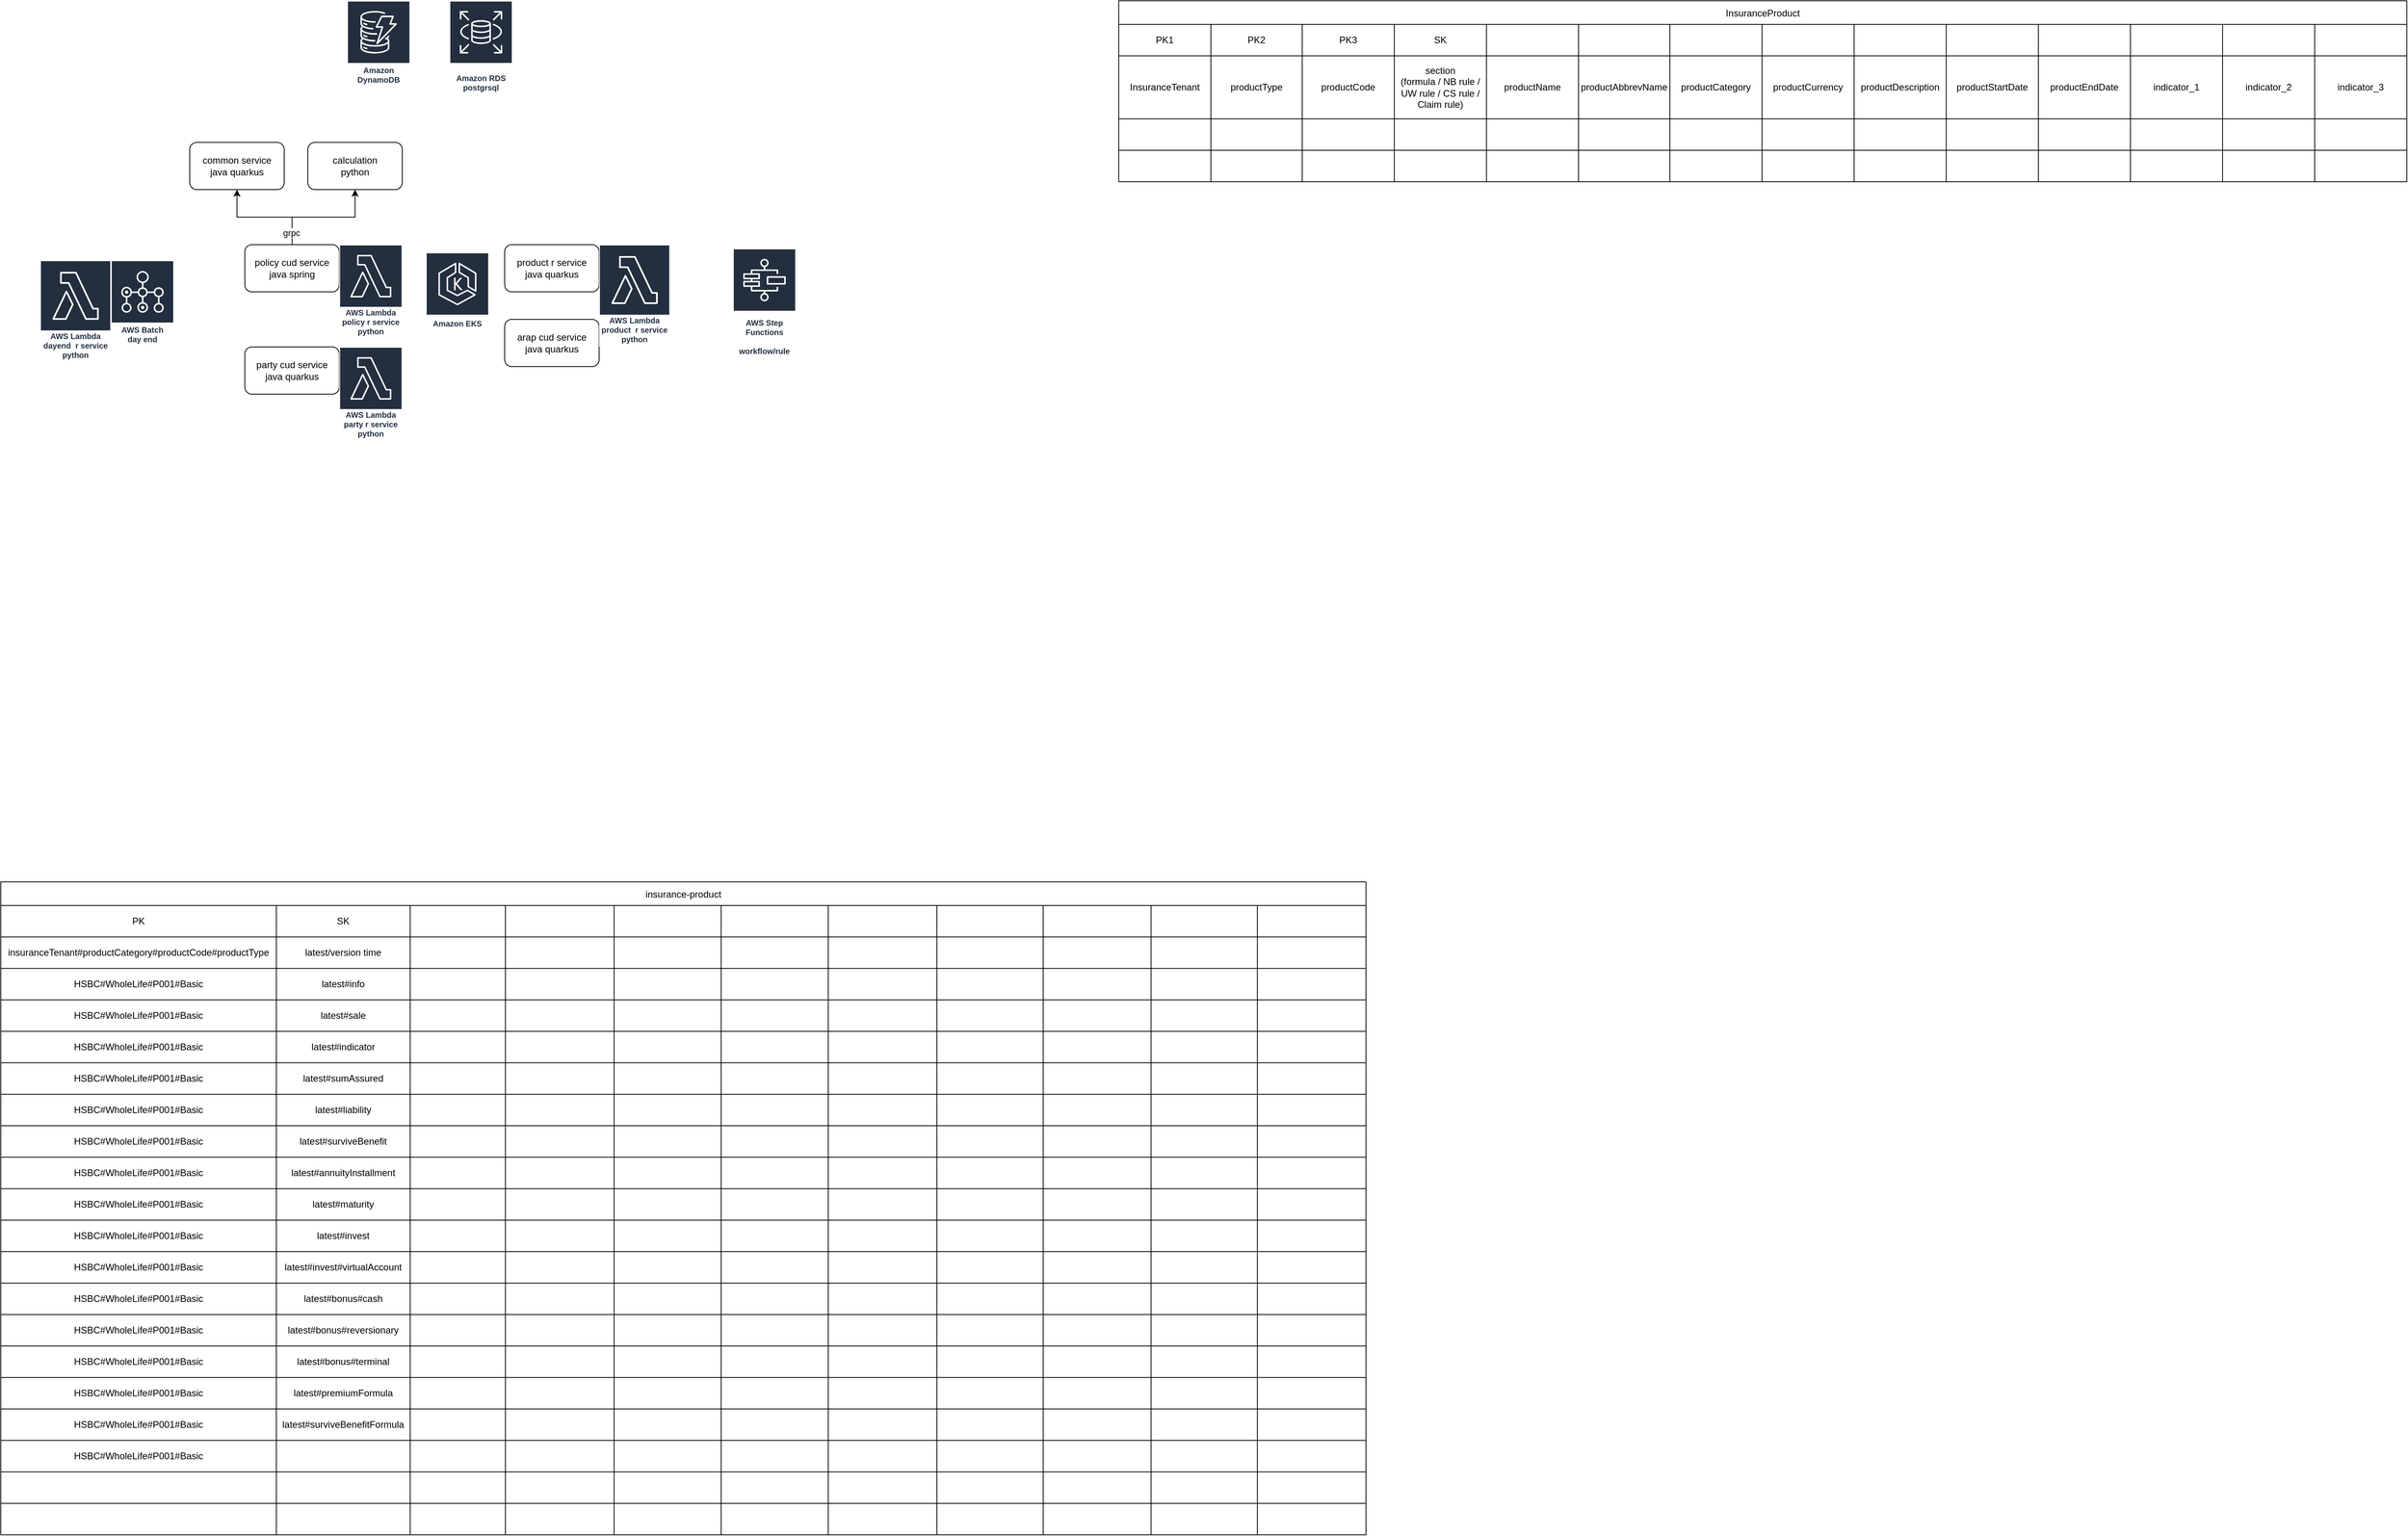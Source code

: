 <mxfile version="27.0.5">
  <diagram name="Page-1" id="9jsTPR5OmD3sCtmGGbDw">
    <mxGraphModel dx="2254" dy="586" grid="1" gridSize="10" guides="1" tooltips="1" connect="1" arrows="1" fold="1" page="1" pageScale="1" pageWidth="850" pageHeight="1100" math="0" shadow="0">
      <root>
        <mxCell id="0" />
        <mxCell id="1" parent="0" />
        <mxCell id="HYkqrEVgkmBIR6-sHHcv-1" style="edgeStyle=orthogonalEdgeStyle;rounded=0;orthogonalLoop=1;jettySize=auto;html=1;exitX=0.5;exitY=0;exitDx=0;exitDy=0;entryX=0.5;entryY=1;entryDx=0;entryDy=0;" edge="1" parent="1" target="31TnQ9_vqR_XaSeqyje7-3">
          <mxGeometry relative="1" as="geometry">
            <mxPoint x="147.5" y="265" as="sourcePoint" />
          </mxGeometry>
        </mxCell>
        <mxCell id="HYkqrEVgkmBIR6-sHHcv-2" value="grpc" style="edgeLabel;html=1;align=center;verticalAlign=middle;resizable=0;points=[];" vertex="1" connectable="0" parent="HYkqrEVgkmBIR6-sHHcv-1">
          <mxGeometry x="-0.043" relative="1" as="geometry">
            <mxPoint x="1" y="1" as="offset" />
          </mxGeometry>
        </mxCell>
        <mxCell id="31TnQ9_vqR_XaSeqyje7-6" value="InsuranceProduct" style="shape=table;startSize=30;container=1;collapsible=0;childLayout=tableLayout;" parent="1" vertex="1">
          <mxGeometry x="830" y="70" width="1636" height="230" as="geometry" />
        </mxCell>
        <mxCell id="31TnQ9_vqR_XaSeqyje7-7" value="" style="shape=tableRow;horizontal=0;startSize=0;swimlaneHead=0;swimlaneBody=0;strokeColor=inherit;top=0;left=0;bottom=0;right=0;collapsible=0;dropTarget=0;fillColor=none;points=[[0,0.5],[1,0.5]];portConstraint=eastwest;" parent="31TnQ9_vqR_XaSeqyje7-6" vertex="1">
          <mxGeometry y="30" width="1636" height="40" as="geometry" />
        </mxCell>
        <mxCell id="31TnQ9_vqR_XaSeqyje7-8" value="PK1" style="shape=partialRectangle;html=1;whiteSpace=wrap;connectable=0;strokeColor=inherit;overflow=hidden;fillColor=none;top=0;left=0;bottom=0;right=0;pointerEvents=1;" parent="31TnQ9_vqR_XaSeqyje7-7" vertex="1">
          <mxGeometry width="117" height="40" as="geometry">
            <mxRectangle width="117" height="40" as="alternateBounds" />
          </mxGeometry>
        </mxCell>
        <mxCell id="31TnQ9_vqR_XaSeqyje7-9" value="PK2" style="shape=partialRectangle;html=1;whiteSpace=wrap;connectable=0;strokeColor=inherit;overflow=hidden;fillColor=none;top=0;left=0;bottom=0;right=0;pointerEvents=1;" parent="31TnQ9_vqR_XaSeqyje7-7" vertex="1">
          <mxGeometry x="117" width="116" height="40" as="geometry">
            <mxRectangle width="116" height="40" as="alternateBounds" />
          </mxGeometry>
        </mxCell>
        <mxCell id="31TnQ9_vqR_XaSeqyje7-10" value="PK3" style="shape=partialRectangle;html=1;whiteSpace=wrap;connectable=0;strokeColor=inherit;overflow=hidden;fillColor=none;top=0;left=0;bottom=0;right=0;pointerEvents=1;" parent="31TnQ9_vqR_XaSeqyje7-7" vertex="1">
          <mxGeometry x="233" width="117" height="40" as="geometry">
            <mxRectangle width="117" height="40" as="alternateBounds" />
          </mxGeometry>
        </mxCell>
        <mxCell id="31TnQ9_vqR_XaSeqyje7-11" value="SK" style="shape=partialRectangle;html=1;whiteSpace=wrap;connectable=0;strokeColor=inherit;overflow=hidden;fillColor=none;top=0;left=0;bottom=0;right=0;pointerEvents=1;" parent="31TnQ9_vqR_XaSeqyje7-7" vertex="1">
          <mxGeometry x="350" width="117" height="40" as="geometry">
            <mxRectangle width="117" height="40" as="alternateBounds" />
          </mxGeometry>
        </mxCell>
        <mxCell id="31TnQ9_vqR_XaSeqyje7-63" style="shape=partialRectangle;html=1;whiteSpace=wrap;connectable=0;strokeColor=inherit;overflow=hidden;fillColor=none;top=0;left=0;bottom=0;right=0;pointerEvents=1;" parent="31TnQ9_vqR_XaSeqyje7-7" vertex="1">
          <mxGeometry x="467" width="117" height="40" as="geometry">
            <mxRectangle width="117" height="40" as="alternateBounds" />
          </mxGeometry>
        </mxCell>
        <mxCell id="31TnQ9_vqR_XaSeqyje7-12" value="" style="shape=partialRectangle;html=1;whiteSpace=wrap;connectable=0;strokeColor=inherit;overflow=hidden;fillColor=none;top=0;left=0;bottom=0;right=0;pointerEvents=1;" parent="31TnQ9_vqR_XaSeqyje7-7" vertex="1">
          <mxGeometry x="584" width="116" height="40" as="geometry">
            <mxRectangle width="116" height="40" as="alternateBounds" />
          </mxGeometry>
        </mxCell>
        <mxCell id="31TnQ9_vqR_XaSeqyje7-13" value="" style="shape=partialRectangle;html=1;whiteSpace=wrap;connectable=0;strokeColor=inherit;overflow=hidden;fillColor=none;top=0;left=0;bottom=0;right=0;pointerEvents=1;" parent="31TnQ9_vqR_XaSeqyje7-7" vertex="1">
          <mxGeometry x="700" width="117" height="40" as="geometry">
            <mxRectangle width="117" height="40" as="alternateBounds" />
          </mxGeometry>
        </mxCell>
        <mxCell id="31TnQ9_vqR_XaSeqyje7-35" value="" style="shape=partialRectangle;html=1;whiteSpace=wrap;connectable=0;strokeColor=inherit;overflow=hidden;fillColor=none;top=0;left=0;bottom=0;right=0;pointerEvents=1;" parent="31TnQ9_vqR_XaSeqyje7-7" vertex="1">
          <mxGeometry x="817" width="117" height="40" as="geometry">
            <mxRectangle width="117" height="40" as="alternateBounds" />
          </mxGeometry>
        </mxCell>
        <mxCell id="31TnQ9_vqR_XaSeqyje7-39" value="" style="shape=partialRectangle;html=1;whiteSpace=wrap;connectable=0;strokeColor=inherit;overflow=hidden;fillColor=none;top=0;left=0;bottom=0;right=0;pointerEvents=1;" parent="31TnQ9_vqR_XaSeqyje7-7" vertex="1">
          <mxGeometry x="934" width="117" height="40" as="geometry">
            <mxRectangle width="117" height="40" as="alternateBounds" />
          </mxGeometry>
        </mxCell>
        <mxCell id="31TnQ9_vqR_XaSeqyje7-43" value="" style="shape=partialRectangle;html=1;whiteSpace=wrap;connectable=0;strokeColor=inherit;overflow=hidden;fillColor=none;top=0;left=0;bottom=0;right=0;pointerEvents=1;" parent="31TnQ9_vqR_XaSeqyje7-7" vertex="1">
          <mxGeometry x="1051" width="117" height="40" as="geometry">
            <mxRectangle width="117" height="40" as="alternateBounds" />
          </mxGeometry>
        </mxCell>
        <mxCell id="31TnQ9_vqR_XaSeqyje7-47" value="" style="shape=partialRectangle;html=1;whiteSpace=wrap;connectable=0;strokeColor=inherit;overflow=hidden;fillColor=none;top=0;left=0;bottom=0;right=0;pointerEvents=1;" parent="31TnQ9_vqR_XaSeqyje7-7" vertex="1">
          <mxGeometry x="1168" width="117" height="40" as="geometry">
            <mxRectangle width="117" height="40" as="alternateBounds" />
          </mxGeometry>
        </mxCell>
        <mxCell id="31TnQ9_vqR_XaSeqyje7-51" style="shape=partialRectangle;html=1;whiteSpace=wrap;connectable=0;strokeColor=inherit;overflow=hidden;fillColor=none;top=0;left=0;bottom=0;right=0;pointerEvents=1;" parent="31TnQ9_vqR_XaSeqyje7-7" vertex="1">
          <mxGeometry x="1285" width="117" height="40" as="geometry">
            <mxRectangle width="117" height="40" as="alternateBounds" />
          </mxGeometry>
        </mxCell>
        <mxCell id="31TnQ9_vqR_XaSeqyje7-55" style="shape=partialRectangle;html=1;whiteSpace=wrap;connectable=0;strokeColor=inherit;overflow=hidden;fillColor=none;top=0;left=0;bottom=0;right=0;pointerEvents=1;" parent="31TnQ9_vqR_XaSeqyje7-7" vertex="1">
          <mxGeometry x="1402" width="117" height="40" as="geometry">
            <mxRectangle width="117" height="40" as="alternateBounds" />
          </mxGeometry>
        </mxCell>
        <mxCell id="31TnQ9_vqR_XaSeqyje7-59" style="shape=partialRectangle;html=1;whiteSpace=wrap;connectable=0;strokeColor=inherit;overflow=hidden;fillColor=none;top=0;left=0;bottom=0;right=0;pointerEvents=1;" parent="31TnQ9_vqR_XaSeqyje7-7" vertex="1">
          <mxGeometry x="1519" width="117" height="40" as="geometry">
            <mxRectangle width="117" height="40" as="alternateBounds" />
          </mxGeometry>
        </mxCell>
        <mxCell id="31TnQ9_vqR_XaSeqyje7-14" value="" style="shape=tableRow;horizontal=0;startSize=0;swimlaneHead=0;swimlaneBody=0;strokeColor=inherit;top=0;left=0;bottom=0;right=0;collapsible=0;dropTarget=0;fillColor=none;points=[[0,0.5],[1,0.5]];portConstraint=eastwest;" parent="31TnQ9_vqR_XaSeqyje7-6" vertex="1">
          <mxGeometry y="70" width="1636" height="80" as="geometry" />
        </mxCell>
        <mxCell id="31TnQ9_vqR_XaSeqyje7-15" value="InsuranceTenant" style="shape=partialRectangle;html=1;whiteSpace=wrap;connectable=0;strokeColor=inherit;overflow=hidden;fillColor=none;top=0;left=0;bottom=0;right=0;pointerEvents=1;" parent="31TnQ9_vqR_XaSeqyje7-14" vertex="1">
          <mxGeometry width="117" height="80" as="geometry">
            <mxRectangle width="117" height="80" as="alternateBounds" />
          </mxGeometry>
        </mxCell>
        <mxCell id="31TnQ9_vqR_XaSeqyje7-16" value="productType" style="shape=partialRectangle;html=1;whiteSpace=wrap;connectable=0;strokeColor=inherit;overflow=hidden;fillColor=none;top=0;left=0;bottom=0;right=0;pointerEvents=1;" parent="31TnQ9_vqR_XaSeqyje7-14" vertex="1">
          <mxGeometry x="117" width="116" height="80" as="geometry">
            <mxRectangle width="116" height="80" as="alternateBounds" />
          </mxGeometry>
        </mxCell>
        <mxCell id="31TnQ9_vqR_XaSeqyje7-17" value="productCode" style="shape=partialRectangle;html=1;whiteSpace=wrap;connectable=0;strokeColor=inherit;overflow=hidden;fillColor=none;top=0;left=0;bottom=0;right=0;pointerEvents=1;" parent="31TnQ9_vqR_XaSeqyje7-14" vertex="1">
          <mxGeometry x="233" width="117" height="80" as="geometry">
            <mxRectangle width="117" height="80" as="alternateBounds" />
          </mxGeometry>
        </mxCell>
        <mxCell id="31TnQ9_vqR_XaSeqyje7-18" value="section&lt;div&gt;(formula / NB rule / UW rule / CS rule / Claim rule)&lt;/div&gt;" style="shape=partialRectangle;html=1;whiteSpace=wrap;connectable=0;strokeColor=inherit;overflow=hidden;fillColor=none;top=0;left=0;bottom=0;right=0;pointerEvents=1;" parent="31TnQ9_vqR_XaSeqyje7-14" vertex="1">
          <mxGeometry x="350" width="117" height="80" as="geometry">
            <mxRectangle width="117" height="80" as="alternateBounds" />
          </mxGeometry>
        </mxCell>
        <mxCell id="31TnQ9_vqR_XaSeqyje7-64" value="productName" style="shape=partialRectangle;html=1;whiteSpace=wrap;connectable=0;strokeColor=inherit;overflow=hidden;fillColor=none;top=0;left=0;bottom=0;right=0;pointerEvents=1;" parent="31TnQ9_vqR_XaSeqyje7-14" vertex="1">
          <mxGeometry x="467" width="117" height="80" as="geometry">
            <mxRectangle width="117" height="80" as="alternateBounds" />
          </mxGeometry>
        </mxCell>
        <mxCell id="31TnQ9_vqR_XaSeqyje7-19" value="productAbbrevName" style="shape=partialRectangle;html=1;whiteSpace=wrap;connectable=0;strokeColor=inherit;overflow=hidden;fillColor=none;top=0;left=0;bottom=0;right=0;pointerEvents=1;" parent="31TnQ9_vqR_XaSeqyje7-14" vertex="1">
          <mxGeometry x="584" width="116" height="80" as="geometry">
            <mxRectangle width="116" height="80" as="alternateBounds" />
          </mxGeometry>
        </mxCell>
        <mxCell id="31TnQ9_vqR_XaSeqyje7-20" value="productCategory" style="shape=partialRectangle;html=1;whiteSpace=wrap;connectable=0;strokeColor=inherit;overflow=hidden;fillColor=none;top=0;left=0;bottom=0;right=0;pointerEvents=1;" parent="31TnQ9_vqR_XaSeqyje7-14" vertex="1">
          <mxGeometry x="700" width="117" height="80" as="geometry">
            <mxRectangle width="117" height="80" as="alternateBounds" />
          </mxGeometry>
        </mxCell>
        <mxCell id="31TnQ9_vqR_XaSeqyje7-36" value="productCurrency" style="shape=partialRectangle;html=1;whiteSpace=wrap;connectable=0;strokeColor=inherit;overflow=hidden;fillColor=none;top=0;left=0;bottom=0;right=0;pointerEvents=1;" parent="31TnQ9_vqR_XaSeqyje7-14" vertex="1">
          <mxGeometry x="817" width="117" height="80" as="geometry">
            <mxRectangle width="117" height="80" as="alternateBounds" />
          </mxGeometry>
        </mxCell>
        <mxCell id="31TnQ9_vqR_XaSeqyje7-40" value="productDescription" style="shape=partialRectangle;html=1;whiteSpace=wrap;connectable=0;strokeColor=inherit;overflow=hidden;fillColor=none;top=0;left=0;bottom=0;right=0;pointerEvents=1;" parent="31TnQ9_vqR_XaSeqyje7-14" vertex="1">
          <mxGeometry x="934" width="117" height="80" as="geometry">
            <mxRectangle width="117" height="80" as="alternateBounds" />
          </mxGeometry>
        </mxCell>
        <mxCell id="31TnQ9_vqR_XaSeqyje7-44" value="productStartDate" style="shape=partialRectangle;html=1;whiteSpace=wrap;connectable=0;strokeColor=inherit;overflow=hidden;fillColor=none;top=0;left=0;bottom=0;right=0;pointerEvents=1;" parent="31TnQ9_vqR_XaSeqyje7-14" vertex="1">
          <mxGeometry x="1051" width="117" height="80" as="geometry">
            <mxRectangle width="117" height="80" as="alternateBounds" />
          </mxGeometry>
        </mxCell>
        <mxCell id="31TnQ9_vqR_XaSeqyje7-48" value="productEndDate" style="shape=partialRectangle;html=1;whiteSpace=wrap;connectable=0;strokeColor=inherit;overflow=hidden;fillColor=none;top=0;left=0;bottom=0;right=0;pointerEvents=1;" parent="31TnQ9_vqR_XaSeqyje7-14" vertex="1">
          <mxGeometry x="1168" width="117" height="80" as="geometry">
            <mxRectangle width="117" height="80" as="alternateBounds" />
          </mxGeometry>
        </mxCell>
        <mxCell id="31TnQ9_vqR_XaSeqyje7-52" value="indicator_1" style="shape=partialRectangle;html=1;whiteSpace=wrap;connectable=0;strokeColor=inherit;overflow=hidden;fillColor=none;top=0;left=0;bottom=0;right=0;pointerEvents=1;" parent="31TnQ9_vqR_XaSeqyje7-14" vertex="1">
          <mxGeometry x="1285" width="117" height="80" as="geometry">
            <mxRectangle width="117" height="80" as="alternateBounds" />
          </mxGeometry>
        </mxCell>
        <mxCell id="31TnQ9_vqR_XaSeqyje7-56" value="indicator_2" style="shape=partialRectangle;html=1;whiteSpace=wrap;connectable=0;strokeColor=inherit;overflow=hidden;fillColor=none;top=0;left=0;bottom=0;right=0;pointerEvents=1;" parent="31TnQ9_vqR_XaSeqyje7-14" vertex="1">
          <mxGeometry x="1402" width="117" height="80" as="geometry">
            <mxRectangle width="117" height="80" as="alternateBounds" />
          </mxGeometry>
        </mxCell>
        <mxCell id="31TnQ9_vqR_XaSeqyje7-60" value="indicator_3" style="shape=partialRectangle;html=1;whiteSpace=wrap;connectable=0;strokeColor=inherit;overflow=hidden;fillColor=none;top=0;left=0;bottom=0;right=0;pointerEvents=1;" parent="31TnQ9_vqR_XaSeqyje7-14" vertex="1">
          <mxGeometry x="1519" width="117" height="80" as="geometry">
            <mxRectangle width="117" height="80" as="alternateBounds" />
          </mxGeometry>
        </mxCell>
        <mxCell id="31TnQ9_vqR_XaSeqyje7-21" value="" style="shape=tableRow;horizontal=0;startSize=0;swimlaneHead=0;swimlaneBody=0;strokeColor=inherit;top=0;left=0;bottom=0;right=0;collapsible=0;dropTarget=0;fillColor=none;points=[[0,0.5],[1,0.5]];portConstraint=eastwest;" parent="31TnQ9_vqR_XaSeqyje7-6" vertex="1">
          <mxGeometry y="150" width="1636" height="40" as="geometry" />
        </mxCell>
        <mxCell id="31TnQ9_vqR_XaSeqyje7-22" value="" style="shape=partialRectangle;html=1;whiteSpace=wrap;connectable=0;strokeColor=inherit;overflow=hidden;fillColor=none;top=0;left=0;bottom=0;right=0;pointerEvents=1;" parent="31TnQ9_vqR_XaSeqyje7-21" vertex="1">
          <mxGeometry width="117" height="40" as="geometry">
            <mxRectangle width="117" height="40" as="alternateBounds" />
          </mxGeometry>
        </mxCell>
        <mxCell id="31TnQ9_vqR_XaSeqyje7-23" value="" style="shape=partialRectangle;html=1;whiteSpace=wrap;connectable=0;strokeColor=inherit;overflow=hidden;fillColor=none;top=0;left=0;bottom=0;right=0;pointerEvents=1;" parent="31TnQ9_vqR_XaSeqyje7-21" vertex="1">
          <mxGeometry x="117" width="116" height="40" as="geometry">
            <mxRectangle width="116" height="40" as="alternateBounds" />
          </mxGeometry>
        </mxCell>
        <mxCell id="31TnQ9_vqR_XaSeqyje7-24" value="" style="shape=partialRectangle;html=1;whiteSpace=wrap;connectable=0;strokeColor=inherit;overflow=hidden;fillColor=none;top=0;left=0;bottom=0;right=0;pointerEvents=1;" parent="31TnQ9_vqR_XaSeqyje7-21" vertex="1">
          <mxGeometry x="233" width="117" height="40" as="geometry">
            <mxRectangle width="117" height="40" as="alternateBounds" />
          </mxGeometry>
        </mxCell>
        <mxCell id="31TnQ9_vqR_XaSeqyje7-25" value="" style="shape=partialRectangle;html=1;whiteSpace=wrap;connectable=0;strokeColor=inherit;overflow=hidden;fillColor=none;top=0;left=0;bottom=0;right=0;pointerEvents=1;" parent="31TnQ9_vqR_XaSeqyje7-21" vertex="1">
          <mxGeometry x="350" width="117" height="40" as="geometry">
            <mxRectangle width="117" height="40" as="alternateBounds" />
          </mxGeometry>
        </mxCell>
        <mxCell id="31TnQ9_vqR_XaSeqyje7-65" style="shape=partialRectangle;html=1;whiteSpace=wrap;connectable=0;strokeColor=inherit;overflow=hidden;fillColor=none;top=0;left=0;bottom=0;right=0;pointerEvents=1;" parent="31TnQ9_vqR_XaSeqyje7-21" vertex="1">
          <mxGeometry x="467" width="117" height="40" as="geometry">
            <mxRectangle width="117" height="40" as="alternateBounds" />
          </mxGeometry>
        </mxCell>
        <mxCell id="31TnQ9_vqR_XaSeqyje7-26" value="" style="shape=partialRectangle;html=1;whiteSpace=wrap;connectable=0;strokeColor=inherit;overflow=hidden;fillColor=none;top=0;left=0;bottom=0;right=0;pointerEvents=1;" parent="31TnQ9_vqR_XaSeqyje7-21" vertex="1">
          <mxGeometry x="584" width="116" height="40" as="geometry">
            <mxRectangle width="116" height="40" as="alternateBounds" />
          </mxGeometry>
        </mxCell>
        <mxCell id="31TnQ9_vqR_XaSeqyje7-27" value="" style="shape=partialRectangle;html=1;whiteSpace=wrap;connectable=0;strokeColor=inherit;overflow=hidden;fillColor=none;top=0;left=0;bottom=0;right=0;pointerEvents=1;" parent="31TnQ9_vqR_XaSeqyje7-21" vertex="1">
          <mxGeometry x="700" width="117" height="40" as="geometry">
            <mxRectangle width="117" height="40" as="alternateBounds" />
          </mxGeometry>
        </mxCell>
        <mxCell id="31TnQ9_vqR_XaSeqyje7-37" style="shape=partialRectangle;html=1;whiteSpace=wrap;connectable=0;strokeColor=inherit;overflow=hidden;fillColor=none;top=0;left=0;bottom=0;right=0;pointerEvents=1;" parent="31TnQ9_vqR_XaSeqyje7-21" vertex="1">
          <mxGeometry x="817" width="117" height="40" as="geometry">
            <mxRectangle width="117" height="40" as="alternateBounds" />
          </mxGeometry>
        </mxCell>
        <mxCell id="31TnQ9_vqR_XaSeqyje7-41" style="shape=partialRectangle;html=1;whiteSpace=wrap;connectable=0;strokeColor=inherit;overflow=hidden;fillColor=none;top=0;left=0;bottom=0;right=0;pointerEvents=1;" parent="31TnQ9_vqR_XaSeqyje7-21" vertex="1">
          <mxGeometry x="934" width="117" height="40" as="geometry">
            <mxRectangle width="117" height="40" as="alternateBounds" />
          </mxGeometry>
        </mxCell>
        <mxCell id="31TnQ9_vqR_XaSeqyje7-45" style="shape=partialRectangle;html=1;whiteSpace=wrap;connectable=0;strokeColor=inherit;overflow=hidden;fillColor=none;top=0;left=0;bottom=0;right=0;pointerEvents=1;" parent="31TnQ9_vqR_XaSeqyje7-21" vertex="1">
          <mxGeometry x="1051" width="117" height="40" as="geometry">
            <mxRectangle width="117" height="40" as="alternateBounds" />
          </mxGeometry>
        </mxCell>
        <mxCell id="31TnQ9_vqR_XaSeqyje7-49" style="shape=partialRectangle;html=1;whiteSpace=wrap;connectable=0;strokeColor=inherit;overflow=hidden;fillColor=none;top=0;left=0;bottom=0;right=0;pointerEvents=1;" parent="31TnQ9_vqR_XaSeqyje7-21" vertex="1">
          <mxGeometry x="1168" width="117" height="40" as="geometry">
            <mxRectangle width="117" height="40" as="alternateBounds" />
          </mxGeometry>
        </mxCell>
        <mxCell id="31TnQ9_vqR_XaSeqyje7-53" style="shape=partialRectangle;html=1;whiteSpace=wrap;connectable=0;strokeColor=inherit;overflow=hidden;fillColor=none;top=0;left=0;bottom=0;right=0;pointerEvents=1;" parent="31TnQ9_vqR_XaSeqyje7-21" vertex="1">
          <mxGeometry x="1285" width="117" height="40" as="geometry">
            <mxRectangle width="117" height="40" as="alternateBounds" />
          </mxGeometry>
        </mxCell>
        <mxCell id="31TnQ9_vqR_XaSeqyje7-57" style="shape=partialRectangle;html=1;whiteSpace=wrap;connectable=0;strokeColor=inherit;overflow=hidden;fillColor=none;top=0;left=0;bottom=0;right=0;pointerEvents=1;" parent="31TnQ9_vqR_XaSeqyje7-21" vertex="1">
          <mxGeometry x="1402" width="117" height="40" as="geometry">
            <mxRectangle width="117" height="40" as="alternateBounds" />
          </mxGeometry>
        </mxCell>
        <mxCell id="31TnQ9_vqR_XaSeqyje7-61" style="shape=partialRectangle;html=1;whiteSpace=wrap;connectable=0;strokeColor=inherit;overflow=hidden;fillColor=none;top=0;left=0;bottom=0;right=0;pointerEvents=1;" parent="31TnQ9_vqR_XaSeqyje7-21" vertex="1">
          <mxGeometry x="1519" width="117" height="40" as="geometry">
            <mxRectangle width="117" height="40" as="alternateBounds" />
          </mxGeometry>
        </mxCell>
        <mxCell id="31TnQ9_vqR_XaSeqyje7-28" value="" style="shape=tableRow;horizontal=0;startSize=0;swimlaneHead=0;swimlaneBody=0;strokeColor=inherit;top=0;left=0;bottom=0;right=0;collapsible=0;dropTarget=0;fillColor=none;points=[[0,0.5],[1,0.5]];portConstraint=eastwest;" parent="31TnQ9_vqR_XaSeqyje7-6" vertex="1">
          <mxGeometry y="190" width="1636" height="40" as="geometry" />
        </mxCell>
        <mxCell id="31TnQ9_vqR_XaSeqyje7-29" value="" style="shape=partialRectangle;html=1;whiteSpace=wrap;connectable=0;strokeColor=inherit;overflow=hidden;fillColor=none;top=0;left=0;bottom=0;right=0;pointerEvents=1;" parent="31TnQ9_vqR_XaSeqyje7-28" vertex="1">
          <mxGeometry width="117" height="40" as="geometry">
            <mxRectangle width="117" height="40" as="alternateBounds" />
          </mxGeometry>
        </mxCell>
        <mxCell id="31TnQ9_vqR_XaSeqyje7-30" value="" style="shape=partialRectangle;html=1;whiteSpace=wrap;connectable=0;strokeColor=inherit;overflow=hidden;fillColor=none;top=0;left=0;bottom=0;right=0;pointerEvents=1;" parent="31TnQ9_vqR_XaSeqyje7-28" vertex="1">
          <mxGeometry x="117" width="116" height="40" as="geometry">
            <mxRectangle width="116" height="40" as="alternateBounds" />
          </mxGeometry>
        </mxCell>
        <mxCell id="31TnQ9_vqR_XaSeqyje7-31" value="" style="shape=partialRectangle;html=1;whiteSpace=wrap;connectable=0;strokeColor=inherit;overflow=hidden;fillColor=none;top=0;left=0;bottom=0;right=0;pointerEvents=1;" parent="31TnQ9_vqR_XaSeqyje7-28" vertex="1">
          <mxGeometry x="233" width="117" height="40" as="geometry">
            <mxRectangle width="117" height="40" as="alternateBounds" />
          </mxGeometry>
        </mxCell>
        <mxCell id="31TnQ9_vqR_XaSeqyje7-32" value="" style="shape=partialRectangle;html=1;whiteSpace=wrap;connectable=0;strokeColor=inherit;overflow=hidden;fillColor=none;top=0;left=0;bottom=0;right=0;pointerEvents=1;" parent="31TnQ9_vqR_XaSeqyje7-28" vertex="1">
          <mxGeometry x="350" width="117" height="40" as="geometry">
            <mxRectangle width="117" height="40" as="alternateBounds" />
          </mxGeometry>
        </mxCell>
        <mxCell id="31TnQ9_vqR_XaSeqyje7-66" style="shape=partialRectangle;html=1;whiteSpace=wrap;connectable=0;strokeColor=inherit;overflow=hidden;fillColor=none;top=0;left=0;bottom=0;right=0;pointerEvents=1;" parent="31TnQ9_vqR_XaSeqyje7-28" vertex="1">
          <mxGeometry x="467" width="117" height="40" as="geometry">
            <mxRectangle width="117" height="40" as="alternateBounds" />
          </mxGeometry>
        </mxCell>
        <mxCell id="31TnQ9_vqR_XaSeqyje7-33" value="" style="shape=partialRectangle;html=1;whiteSpace=wrap;connectable=0;strokeColor=inherit;overflow=hidden;fillColor=none;top=0;left=0;bottom=0;right=0;pointerEvents=1;" parent="31TnQ9_vqR_XaSeqyje7-28" vertex="1">
          <mxGeometry x="584" width="116" height="40" as="geometry">
            <mxRectangle width="116" height="40" as="alternateBounds" />
          </mxGeometry>
        </mxCell>
        <mxCell id="31TnQ9_vqR_XaSeqyje7-34" value="" style="shape=partialRectangle;html=1;whiteSpace=wrap;connectable=0;strokeColor=inherit;overflow=hidden;fillColor=none;top=0;left=0;bottom=0;right=0;pointerEvents=1;" parent="31TnQ9_vqR_XaSeqyje7-28" vertex="1">
          <mxGeometry x="700" width="117" height="40" as="geometry">
            <mxRectangle width="117" height="40" as="alternateBounds" />
          </mxGeometry>
        </mxCell>
        <mxCell id="31TnQ9_vqR_XaSeqyje7-38" style="shape=partialRectangle;html=1;whiteSpace=wrap;connectable=0;strokeColor=inherit;overflow=hidden;fillColor=none;top=0;left=0;bottom=0;right=0;pointerEvents=1;" parent="31TnQ9_vqR_XaSeqyje7-28" vertex="1">
          <mxGeometry x="817" width="117" height="40" as="geometry">
            <mxRectangle width="117" height="40" as="alternateBounds" />
          </mxGeometry>
        </mxCell>
        <mxCell id="31TnQ9_vqR_XaSeqyje7-42" style="shape=partialRectangle;html=1;whiteSpace=wrap;connectable=0;strokeColor=inherit;overflow=hidden;fillColor=none;top=0;left=0;bottom=0;right=0;pointerEvents=1;" parent="31TnQ9_vqR_XaSeqyje7-28" vertex="1">
          <mxGeometry x="934" width="117" height="40" as="geometry">
            <mxRectangle width="117" height="40" as="alternateBounds" />
          </mxGeometry>
        </mxCell>
        <mxCell id="31TnQ9_vqR_XaSeqyje7-46" style="shape=partialRectangle;html=1;whiteSpace=wrap;connectable=0;strokeColor=inherit;overflow=hidden;fillColor=none;top=0;left=0;bottom=0;right=0;pointerEvents=1;" parent="31TnQ9_vqR_XaSeqyje7-28" vertex="1">
          <mxGeometry x="1051" width="117" height="40" as="geometry">
            <mxRectangle width="117" height="40" as="alternateBounds" />
          </mxGeometry>
        </mxCell>
        <mxCell id="31TnQ9_vqR_XaSeqyje7-50" style="shape=partialRectangle;html=1;whiteSpace=wrap;connectable=0;strokeColor=inherit;overflow=hidden;fillColor=none;top=0;left=0;bottom=0;right=0;pointerEvents=1;" parent="31TnQ9_vqR_XaSeqyje7-28" vertex="1">
          <mxGeometry x="1168" width="117" height="40" as="geometry">
            <mxRectangle width="117" height="40" as="alternateBounds" />
          </mxGeometry>
        </mxCell>
        <mxCell id="31TnQ9_vqR_XaSeqyje7-54" style="shape=partialRectangle;html=1;whiteSpace=wrap;connectable=0;strokeColor=inherit;overflow=hidden;fillColor=none;top=0;left=0;bottom=0;right=0;pointerEvents=1;" parent="31TnQ9_vqR_XaSeqyje7-28" vertex="1">
          <mxGeometry x="1285" width="117" height="40" as="geometry">
            <mxRectangle width="117" height="40" as="alternateBounds" />
          </mxGeometry>
        </mxCell>
        <mxCell id="31TnQ9_vqR_XaSeqyje7-58" style="shape=partialRectangle;html=1;whiteSpace=wrap;connectable=0;strokeColor=inherit;overflow=hidden;fillColor=none;top=0;left=0;bottom=0;right=0;pointerEvents=1;" parent="31TnQ9_vqR_XaSeqyje7-28" vertex="1">
          <mxGeometry x="1402" width="117" height="40" as="geometry">
            <mxRectangle width="117" height="40" as="alternateBounds" />
          </mxGeometry>
        </mxCell>
        <mxCell id="31TnQ9_vqR_XaSeqyje7-62" style="shape=partialRectangle;html=1;whiteSpace=wrap;connectable=0;strokeColor=inherit;overflow=hidden;fillColor=none;top=0;left=0;bottom=0;right=0;pointerEvents=1;" parent="31TnQ9_vqR_XaSeqyje7-28" vertex="1">
          <mxGeometry x="1519" width="117" height="40" as="geometry">
            <mxRectangle width="117" height="40" as="alternateBounds" />
          </mxGeometry>
        </mxCell>
        <mxCell id="xNze16hXhjAZTk7DHxWH-1" value="insurance-product" style="shape=table;startSize=30;container=1;collapsible=0;childLayout=tableLayout;" parent="1" vertex="1">
          <mxGeometry x="-590" y="1190" width="1734" height="830" as="geometry" />
        </mxCell>
        <mxCell id="xNze16hXhjAZTk7DHxWH-2" value="" style="shape=tableRow;horizontal=0;startSize=0;swimlaneHead=0;swimlaneBody=0;strokeColor=inherit;top=0;left=0;bottom=0;right=0;collapsible=0;dropTarget=0;fillColor=none;points=[[0,0.5],[1,0.5]];portConstraint=eastwest;" parent="xNze16hXhjAZTk7DHxWH-1" vertex="1">
          <mxGeometry y="30" width="1734" height="40" as="geometry" />
        </mxCell>
        <mxCell id="xNze16hXhjAZTk7DHxWH-3" value="PK" style="shape=partialRectangle;html=1;whiteSpace=wrap;connectable=0;strokeColor=inherit;overflow=hidden;fillColor=none;top=0;left=0;bottom=0;right=0;pointerEvents=1;" parent="xNze16hXhjAZTk7DHxWH-2" vertex="1">
          <mxGeometry width="350" height="40" as="geometry">
            <mxRectangle width="350" height="40" as="alternateBounds" />
          </mxGeometry>
        </mxCell>
        <mxCell id="xNze16hXhjAZTk7DHxWH-4" value="SK" style="shape=partialRectangle;html=1;whiteSpace=wrap;connectable=0;strokeColor=inherit;overflow=hidden;fillColor=none;top=0;left=0;bottom=0;right=0;pointerEvents=1;" parent="xNze16hXhjAZTk7DHxWH-2" vertex="1">
          <mxGeometry x="350" width="170" height="40" as="geometry">
            <mxRectangle width="170" height="40" as="alternateBounds" />
          </mxGeometry>
        </mxCell>
        <mxCell id="xNze16hXhjAZTk7DHxWH-5" value="" style="shape=partialRectangle;html=1;whiteSpace=wrap;connectable=0;strokeColor=inherit;overflow=hidden;fillColor=none;top=0;left=0;bottom=0;right=0;pointerEvents=1;" parent="xNze16hXhjAZTk7DHxWH-2" vertex="1">
          <mxGeometry x="520" width="121" height="40" as="geometry">
            <mxRectangle width="121" height="40" as="alternateBounds" />
          </mxGeometry>
        </mxCell>
        <mxCell id="xNze16hXhjAZTk7DHxWH-8" value="" style="shape=partialRectangle;html=1;whiteSpace=wrap;connectable=0;strokeColor=inherit;overflow=hidden;fillColor=none;top=0;left=0;bottom=0;right=0;pointerEvents=1;" parent="xNze16hXhjAZTk7DHxWH-2" vertex="1">
          <mxGeometry x="641" width="138" height="40" as="geometry">
            <mxRectangle width="138" height="40" as="alternateBounds" />
          </mxGeometry>
        </mxCell>
        <mxCell id="xNze16hXhjAZTk7DHxWH-9" value="" style="shape=partialRectangle;html=1;whiteSpace=wrap;connectable=0;strokeColor=inherit;overflow=hidden;fillColor=none;top=0;left=0;bottom=0;right=0;pointerEvents=1;" parent="xNze16hXhjAZTk7DHxWH-2" vertex="1">
          <mxGeometry x="779" width="136" height="40" as="geometry">
            <mxRectangle width="136" height="40" as="alternateBounds" />
          </mxGeometry>
        </mxCell>
        <mxCell id="xNze16hXhjAZTk7DHxWH-10" value="" style="shape=partialRectangle;html=1;whiteSpace=wrap;connectable=0;strokeColor=inherit;overflow=hidden;fillColor=none;top=0;left=0;bottom=0;right=0;pointerEvents=1;" parent="xNze16hXhjAZTk7DHxWH-2" vertex="1">
          <mxGeometry x="915" width="136" height="40" as="geometry">
            <mxRectangle width="136" height="40" as="alternateBounds" />
          </mxGeometry>
        </mxCell>
        <mxCell id="xNze16hXhjAZTk7DHxWH-11" value="" style="shape=partialRectangle;html=1;whiteSpace=wrap;connectable=0;strokeColor=inherit;overflow=hidden;fillColor=none;top=0;left=0;bottom=0;right=0;pointerEvents=1;" parent="xNze16hXhjAZTk7DHxWH-2" vertex="1">
          <mxGeometry x="1051" width="138" height="40" as="geometry">
            <mxRectangle width="138" height="40" as="alternateBounds" />
          </mxGeometry>
        </mxCell>
        <mxCell id="xNze16hXhjAZTk7DHxWH-12" value="" style="shape=partialRectangle;html=1;whiteSpace=wrap;connectable=0;strokeColor=inherit;overflow=hidden;fillColor=none;top=0;left=0;bottom=0;right=0;pointerEvents=1;" parent="xNze16hXhjAZTk7DHxWH-2" vertex="1">
          <mxGeometry x="1189" width="135" height="40" as="geometry">
            <mxRectangle width="135" height="40" as="alternateBounds" />
          </mxGeometry>
        </mxCell>
        <mxCell id="xNze16hXhjAZTk7DHxWH-13" value="" style="shape=partialRectangle;html=1;whiteSpace=wrap;connectable=0;strokeColor=inherit;overflow=hidden;fillColor=none;top=0;left=0;bottom=0;right=0;pointerEvents=1;" parent="xNze16hXhjAZTk7DHxWH-2" vertex="1">
          <mxGeometry x="1324" width="137" height="40" as="geometry">
            <mxRectangle width="137" height="40" as="alternateBounds" />
          </mxGeometry>
        </mxCell>
        <mxCell id="xNze16hXhjAZTk7DHxWH-14" value="" style="shape=partialRectangle;html=1;whiteSpace=wrap;connectable=0;strokeColor=inherit;overflow=hidden;fillColor=none;top=0;left=0;bottom=0;right=0;pointerEvents=1;" parent="xNze16hXhjAZTk7DHxWH-2" vertex="1">
          <mxGeometry x="1461" width="135" height="40" as="geometry">
            <mxRectangle width="135" height="40" as="alternateBounds" />
          </mxGeometry>
        </mxCell>
        <mxCell id="xNze16hXhjAZTk7DHxWH-15" value="" style="shape=partialRectangle;html=1;whiteSpace=wrap;connectable=0;strokeColor=inherit;overflow=hidden;fillColor=none;top=0;left=0;bottom=0;right=0;pointerEvents=1;" parent="xNze16hXhjAZTk7DHxWH-2" vertex="1">
          <mxGeometry x="1596" width="138" height="40" as="geometry">
            <mxRectangle width="138" height="40" as="alternateBounds" />
          </mxGeometry>
        </mxCell>
        <mxCell id="xNze16hXhjAZTk7DHxWH-17" value="" style="shape=tableRow;horizontal=0;startSize=0;swimlaneHead=0;swimlaneBody=0;strokeColor=inherit;top=0;left=0;bottom=0;right=0;collapsible=0;dropTarget=0;fillColor=none;points=[[0,0.5],[1,0.5]];portConstraint=eastwest;" parent="xNze16hXhjAZTk7DHxWH-1" vertex="1">
          <mxGeometry y="70" width="1734" height="40" as="geometry" />
        </mxCell>
        <mxCell id="xNze16hXhjAZTk7DHxWH-18" value="insuranceTenant#productCategory#productCode#&lt;span style=&quot;background-color: transparent; color: light-dark(rgb(0, 0, 0), rgb(255, 255, 255));&quot;&gt;productType&lt;/span&gt;" style="shape=partialRectangle;html=1;whiteSpace=wrap;connectable=0;strokeColor=inherit;overflow=hidden;fillColor=none;top=0;left=0;bottom=0;right=0;pointerEvents=1;" parent="xNze16hXhjAZTk7DHxWH-17" vertex="1">
          <mxGeometry width="350" height="40" as="geometry">
            <mxRectangle width="350" height="40" as="alternateBounds" />
          </mxGeometry>
        </mxCell>
        <mxCell id="xNze16hXhjAZTk7DHxWH-19" value="latest/version time" style="shape=partialRectangle;html=1;whiteSpace=wrap;connectable=0;strokeColor=inherit;overflow=hidden;fillColor=none;top=0;left=0;bottom=0;right=0;pointerEvents=1;" parent="xNze16hXhjAZTk7DHxWH-17" vertex="1">
          <mxGeometry x="350" width="170" height="40" as="geometry">
            <mxRectangle width="170" height="40" as="alternateBounds" />
          </mxGeometry>
        </mxCell>
        <mxCell id="xNze16hXhjAZTk7DHxWH-20" value="" style="shape=partialRectangle;html=1;whiteSpace=wrap;connectable=0;strokeColor=inherit;overflow=hidden;fillColor=none;top=0;left=0;bottom=0;right=0;pointerEvents=1;" parent="xNze16hXhjAZTk7DHxWH-17" vertex="1">
          <mxGeometry x="520" width="121" height="40" as="geometry">
            <mxRectangle width="121" height="40" as="alternateBounds" />
          </mxGeometry>
        </mxCell>
        <mxCell id="xNze16hXhjAZTk7DHxWH-23" value="" style="shape=partialRectangle;html=1;whiteSpace=wrap;connectable=0;strokeColor=inherit;overflow=hidden;fillColor=none;top=0;left=0;bottom=0;right=0;pointerEvents=1;" parent="xNze16hXhjAZTk7DHxWH-17" vertex="1">
          <mxGeometry x="641" width="138" height="40" as="geometry">
            <mxRectangle width="138" height="40" as="alternateBounds" />
          </mxGeometry>
        </mxCell>
        <mxCell id="xNze16hXhjAZTk7DHxWH-24" value="" style="shape=partialRectangle;html=1;whiteSpace=wrap;connectable=0;strokeColor=inherit;overflow=hidden;fillColor=none;top=0;left=0;bottom=0;right=0;pointerEvents=1;" parent="xNze16hXhjAZTk7DHxWH-17" vertex="1">
          <mxGeometry x="779" width="136" height="40" as="geometry">
            <mxRectangle width="136" height="40" as="alternateBounds" />
          </mxGeometry>
        </mxCell>
        <mxCell id="xNze16hXhjAZTk7DHxWH-25" value="" style="shape=partialRectangle;html=1;whiteSpace=wrap;connectable=0;strokeColor=inherit;overflow=hidden;fillColor=none;top=0;left=0;bottom=0;right=0;pointerEvents=1;" parent="xNze16hXhjAZTk7DHxWH-17" vertex="1">
          <mxGeometry x="915" width="136" height="40" as="geometry">
            <mxRectangle width="136" height="40" as="alternateBounds" />
          </mxGeometry>
        </mxCell>
        <mxCell id="xNze16hXhjAZTk7DHxWH-26" value="" style="shape=partialRectangle;html=1;whiteSpace=wrap;connectable=0;strokeColor=inherit;overflow=hidden;fillColor=none;top=0;left=0;bottom=0;right=0;pointerEvents=1;" parent="xNze16hXhjAZTk7DHxWH-17" vertex="1">
          <mxGeometry x="1051" width="138" height="40" as="geometry">
            <mxRectangle width="138" height="40" as="alternateBounds" />
          </mxGeometry>
        </mxCell>
        <mxCell id="xNze16hXhjAZTk7DHxWH-27" value="" style="shape=partialRectangle;html=1;whiteSpace=wrap;connectable=0;strokeColor=inherit;overflow=hidden;fillColor=none;top=0;left=0;bottom=0;right=0;pointerEvents=1;" parent="xNze16hXhjAZTk7DHxWH-17" vertex="1">
          <mxGeometry x="1189" width="135" height="40" as="geometry">
            <mxRectangle width="135" height="40" as="alternateBounds" />
          </mxGeometry>
        </mxCell>
        <mxCell id="xNze16hXhjAZTk7DHxWH-28" value="" style="shape=partialRectangle;html=1;whiteSpace=wrap;connectable=0;strokeColor=inherit;overflow=hidden;fillColor=none;top=0;left=0;bottom=0;right=0;pointerEvents=1;" parent="xNze16hXhjAZTk7DHxWH-17" vertex="1">
          <mxGeometry x="1324" width="137" height="40" as="geometry">
            <mxRectangle width="137" height="40" as="alternateBounds" />
          </mxGeometry>
        </mxCell>
        <mxCell id="xNze16hXhjAZTk7DHxWH-29" value="" style="shape=partialRectangle;html=1;whiteSpace=wrap;connectable=0;strokeColor=inherit;overflow=hidden;fillColor=none;top=0;left=0;bottom=0;right=0;pointerEvents=1;" parent="xNze16hXhjAZTk7DHxWH-17" vertex="1">
          <mxGeometry x="1461" width="135" height="40" as="geometry">
            <mxRectangle width="135" height="40" as="alternateBounds" />
          </mxGeometry>
        </mxCell>
        <mxCell id="xNze16hXhjAZTk7DHxWH-30" value="" style="shape=partialRectangle;html=1;whiteSpace=wrap;connectable=0;strokeColor=inherit;overflow=hidden;fillColor=none;top=0;left=0;bottom=0;right=0;pointerEvents=1;" parent="xNze16hXhjAZTk7DHxWH-17" vertex="1">
          <mxGeometry x="1596" width="138" height="40" as="geometry">
            <mxRectangle width="138" height="40" as="alternateBounds" />
          </mxGeometry>
        </mxCell>
        <mxCell id="xNze16hXhjAZTk7DHxWH-32" style="shape=tableRow;horizontal=0;startSize=0;swimlaneHead=0;swimlaneBody=0;strokeColor=inherit;top=0;left=0;bottom=0;right=0;collapsible=0;dropTarget=0;fillColor=none;points=[[0,0.5],[1,0.5]];portConstraint=eastwest;" parent="xNze16hXhjAZTk7DHxWH-1" vertex="1">
          <mxGeometry y="110" width="1734" height="40" as="geometry" />
        </mxCell>
        <mxCell id="xNze16hXhjAZTk7DHxWH-33" value="HSBC#WholeLife#P001#Basic" style="shape=partialRectangle;html=1;whiteSpace=wrap;connectable=0;strokeColor=inherit;overflow=hidden;fillColor=none;top=0;left=0;bottom=0;right=0;pointerEvents=1;" parent="xNze16hXhjAZTk7DHxWH-32" vertex="1">
          <mxGeometry width="350" height="40" as="geometry">
            <mxRectangle width="350" height="40" as="alternateBounds" />
          </mxGeometry>
        </mxCell>
        <mxCell id="xNze16hXhjAZTk7DHxWH-34" value="latest#info" style="shape=partialRectangle;html=1;whiteSpace=wrap;connectable=0;strokeColor=inherit;overflow=hidden;fillColor=none;top=0;left=0;bottom=0;right=0;pointerEvents=1;" parent="xNze16hXhjAZTk7DHxWH-32" vertex="1">
          <mxGeometry x="350" width="170" height="40" as="geometry">
            <mxRectangle width="170" height="40" as="alternateBounds" />
          </mxGeometry>
        </mxCell>
        <mxCell id="xNze16hXhjAZTk7DHxWH-35" style="shape=partialRectangle;html=1;whiteSpace=wrap;connectable=0;strokeColor=inherit;overflow=hidden;fillColor=none;top=0;left=0;bottom=0;right=0;pointerEvents=1;" parent="xNze16hXhjAZTk7DHxWH-32" vertex="1">
          <mxGeometry x="520" width="121" height="40" as="geometry">
            <mxRectangle width="121" height="40" as="alternateBounds" />
          </mxGeometry>
        </mxCell>
        <mxCell id="xNze16hXhjAZTk7DHxWH-38" style="shape=partialRectangle;html=1;whiteSpace=wrap;connectable=0;strokeColor=inherit;overflow=hidden;fillColor=none;top=0;left=0;bottom=0;right=0;pointerEvents=1;" parent="xNze16hXhjAZTk7DHxWH-32" vertex="1">
          <mxGeometry x="641" width="138" height="40" as="geometry">
            <mxRectangle width="138" height="40" as="alternateBounds" />
          </mxGeometry>
        </mxCell>
        <mxCell id="xNze16hXhjAZTk7DHxWH-39" style="shape=partialRectangle;html=1;whiteSpace=wrap;connectable=0;strokeColor=inherit;overflow=hidden;fillColor=none;top=0;left=0;bottom=0;right=0;pointerEvents=1;" parent="xNze16hXhjAZTk7DHxWH-32" vertex="1">
          <mxGeometry x="779" width="136" height="40" as="geometry">
            <mxRectangle width="136" height="40" as="alternateBounds" />
          </mxGeometry>
        </mxCell>
        <mxCell id="xNze16hXhjAZTk7DHxWH-40" style="shape=partialRectangle;html=1;whiteSpace=wrap;connectable=0;strokeColor=inherit;overflow=hidden;fillColor=none;top=0;left=0;bottom=0;right=0;pointerEvents=1;" parent="xNze16hXhjAZTk7DHxWH-32" vertex="1">
          <mxGeometry x="915" width="136" height="40" as="geometry">
            <mxRectangle width="136" height="40" as="alternateBounds" />
          </mxGeometry>
        </mxCell>
        <mxCell id="xNze16hXhjAZTk7DHxWH-41" style="shape=partialRectangle;html=1;whiteSpace=wrap;connectable=0;strokeColor=inherit;overflow=hidden;fillColor=none;top=0;left=0;bottom=0;right=0;pointerEvents=1;" parent="xNze16hXhjAZTk7DHxWH-32" vertex="1">
          <mxGeometry x="1051" width="138" height="40" as="geometry">
            <mxRectangle width="138" height="40" as="alternateBounds" />
          </mxGeometry>
        </mxCell>
        <mxCell id="xNze16hXhjAZTk7DHxWH-42" style="shape=partialRectangle;html=1;whiteSpace=wrap;connectable=0;strokeColor=inherit;overflow=hidden;fillColor=none;top=0;left=0;bottom=0;right=0;pointerEvents=1;" parent="xNze16hXhjAZTk7DHxWH-32" vertex="1">
          <mxGeometry x="1189" width="135" height="40" as="geometry">
            <mxRectangle width="135" height="40" as="alternateBounds" />
          </mxGeometry>
        </mxCell>
        <mxCell id="xNze16hXhjAZTk7DHxWH-43" style="shape=partialRectangle;html=1;whiteSpace=wrap;connectable=0;strokeColor=inherit;overflow=hidden;fillColor=none;top=0;left=0;bottom=0;right=0;pointerEvents=1;" parent="xNze16hXhjAZTk7DHxWH-32" vertex="1">
          <mxGeometry x="1324" width="137" height="40" as="geometry">
            <mxRectangle width="137" height="40" as="alternateBounds" />
          </mxGeometry>
        </mxCell>
        <mxCell id="xNze16hXhjAZTk7DHxWH-44" style="shape=partialRectangle;html=1;whiteSpace=wrap;connectable=0;strokeColor=inherit;overflow=hidden;fillColor=none;top=0;left=0;bottom=0;right=0;pointerEvents=1;" parent="xNze16hXhjAZTk7DHxWH-32" vertex="1">
          <mxGeometry x="1461" width="135" height="40" as="geometry">
            <mxRectangle width="135" height="40" as="alternateBounds" />
          </mxGeometry>
        </mxCell>
        <mxCell id="xNze16hXhjAZTk7DHxWH-45" style="shape=partialRectangle;html=1;whiteSpace=wrap;connectable=0;strokeColor=inherit;overflow=hidden;fillColor=none;top=0;left=0;bottom=0;right=0;pointerEvents=1;" parent="xNze16hXhjAZTk7DHxWH-32" vertex="1">
          <mxGeometry x="1596" width="138" height="40" as="geometry">
            <mxRectangle width="138" height="40" as="alternateBounds" />
          </mxGeometry>
        </mxCell>
        <mxCell id="xNze16hXhjAZTk7DHxWH-47" style="shape=tableRow;horizontal=0;startSize=0;swimlaneHead=0;swimlaneBody=0;strokeColor=inherit;top=0;left=0;bottom=0;right=0;collapsible=0;dropTarget=0;fillColor=none;points=[[0,0.5],[1,0.5]];portConstraint=eastwest;" parent="xNze16hXhjAZTk7DHxWH-1" vertex="1">
          <mxGeometry y="150" width="1734" height="40" as="geometry" />
        </mxCell>
        <mxCell id="xNze16hXhjAZTk7DHxWH-48" value="HSBC#WholeLife#P001#Basic" style="shape=partialRectangle;html=1;whiteSpace=wrap;connectable=0;strokeColor=inherit;overflow=hidden;fillColor=none;top=0;left=0;bottom=0;right=0;pointerEvents=1;" parent="xNze16hXhjAZTk7DHxWH-47" vertex="1">
          <mxGeometry width="350" height="40" as="geometry">
            <mxRectangle width="350" height="40" as="alternateBounds" />
          </mxGeometry>
        </mxCell>
        <mxCell id="xNze16hXhjAZTk7DHxWH-49" value="latest#sale" style="shape=partialRectangle;html=1;whiteSpace=wrap;connectable=0;strokeColor=inherit;overflow=hidden;fillColor=none;top=0;left=0;bottom=0;right=0;pointerEvents=1;" parent="xNze16hXhjAZTk7DHxWH-47" vertex="1">
          <mxGeometry x="350" width="170" height="40" as="geometry">
            <mxRectangle width="170" height="40" as="alternateBounds" />
          </mxGeometry>
        </mxCell>
        <mxCell id="xNze16hXhjAZTk7DHxWH-50" style="shape=partialRectangle;html=1;whiteSpace=wrap;connectable=0;strokeColor=inherit;overflow=hidden;fillColor=none;top=0;left=0;bottom=0;right=0;pointerEvents=1;" parent="xNze16hXhjAZTk7DHxWH-47" vertex="1">
          <mxGeometry x="520" width="121" height="40" as="geometry">
            <mxRectangle width="121" height="40" as="alternateBounds" />
          </mxGeometry>
        </mxCell>
        <mxCell id="xNze16hXhjAZTk7DHxWH-51" style="shape=partialRectangle;html=1;whiteSpace=wrap;connectable=0;strokeColor=inherit;overflow=hidden;fillColor=none;top=0;left=0;bottom=0;right=0;pointerEvents=1;" parent="xNze16hXhjAZTk7DHxWH-47" vertex="1">
          <mxGeometry x="641" width="138" height="40" as="geometry">
            <mxRectangle width="138" height="40" as="alternateBounds" />
          </mxGeometry>
        </mxCell>
        <mxCell id="xNze16hXhjAZTk7DHxWH-52" style="shape=partialRectangle;html=1;whiteSpace=wrap;connectable=0;strokeColor=inherit;overflow=hidden;fillColor=none;top=0;left=0;bottom=0;right=0;pointerEvents=1;" parent="xNze16hXhjAZTk7DHxWH-47" vertex="1">
          <mxGeometry x="779" width="136" height="40" as="geometry">
            <mxRectangle width="136" height="40" as="alternateBounds" />
          </mxGeometry>
        </mxCell>
        <mxCell id="xNze16hXhjAZTk7DHxWH-53" style="shape=partialRectangle;html=1;whiteSpace=wrap;connectable=0;strokeColor=inherit;overflow=hidden;fillColor=none;top=0;left=0;bottom=0;right=0;pointerEvents=1;" parent="xNze16hXhjAZTk7DHxWH-47" vertex="1">
          <mxGeometry x="915" width="136" height="40" as="geometry">
            <mxRectangle width="136" height="40" as="alternateBounds" />
          </mxGeometry>
        </mxCell>
        <mxCell id="xNze16hXhjAZTk7DHxWH-54" style="shape=partialRectangle;html=1;whiteSpace=wrap;connectable=0;strokeColor=inherit;overflow=hidden;fillColor=none;top=0;left=0;bottom=0;right=0;pointerEvents=1;" parent="xNze16hXhjAZTk7DHxWH-47" vertex="1">
          <mxGeometry x="1051" width="138" height="40" as="geometry">
            <mxRectangle width="138" height="40" as="alternateBounds" />
          </mxGeometry>
        </mxCell>
        <mxCell id="xNze16hXhjAZTk7DHxWH-55" style="shape=partialRectangle;html=1;whiteSpace=wrap;connectable=0;strokeColor=inherit;overflow=hidden;fillColor=none;top=0;left=0;bottom=0;right=0;pointerEvents=1;" parent="xNze16hXhjAZTk7DHxWH-47" vertex="1">
          <mxGeometry x="1189" width="135" height="40" as="geometry">
            <mxRectangle width="135" height="40" as="alternateBounds" />
          </mxGeometry>
        </mxCell>
        <mxCell id="xNze16hXhjAZTk7DHxWH-56" style="shape=partialRectangle;html=1;whiteSpace=wrap;connectable=0;strokeColor=inherit;overflow=hidden;fillColor=none;top=0;left=0;bottom=0;right=0;pointerEvents=1;" parent="xNze16hXhjAZTk7DHxWH-47" vertex="1">
          <mxGeometry x="1324" width="137" height="40" as="geometry">
            <mxRectangle width="137" height="40" as="alternateBounds" />
          </mxGeometry>
        </mxCell>
        <mxCell id="xNze16hXhjAZTk7DHxWH-57" style="shape=partialRectangle;html=1;whiteSpace=wrap;connectable=0;strokeColor=inherit;overflow=hidden;fillColor=none;top=0;left=0;bottom=0;right=0;pointerEvents=1;" parent="xNze16hXhjAZTk7DHxWH-47" vertex="1">
          <mxGeometry x="1461" width="135" height="40" as="geometry">
            <mxRectangle width="135" height="40" as="alternateBounds" />
          </mxGeometry>
        </mxCell>
        <mxCell id="xNze16hXhjAZTk7DHxWH-58" style="shape=partialRectangle;html=1;whiteSpace=wrap;connectable=0;strokeColor=inherit;overflow=hidden;fillColor=none;top=0;left=0;bottom=0;right=0;pointerEvents=1;" parent="xNze16hXhjAZTk7DHxWH-47" vertex="1">
          <mxGeometry x="1596" width="138" height="40" as="geometry">
            <mxRectangle width="138" height="40" as="alternateBounds" />
          </mxGeometry>
        </mxCell>
        <mxCell id="xNze16hXhjAZTk7DHxWH-59" style="shape=tableRow;horizontal=0;startSize=0;swimlaneHead=0;swimlaneBody=0;strokeColor=inherit;top=0;left=0;bottom=0;right=0;collapsible=0;dropTarget=0;fillColor=none;points=[[0,0.5],[1,0.5]];portConstraint=eastwest;" parent="xNze16hXhjAZTk7DHxWH-1" vertex="1">
          <mxGeometry y="190" width="1734" height="40" as="geometry" />
        </mxCell>
        <mxCell id="xNze16hXhjAZTk7DHxWH-60" value="HSBC#WholeLife#P001#Basic" style="shape=partialRectangle;html=1;whiteSpace=wrap;connectable=0;strokeColor=inherit;overflow=hidden;fillColor=none;top=0;left=0;bottom=0;right=0;pointerEvents=1;" parent="xNze16hXhjAZTk7DHxWH-59" vertex="1">
          <mxGeometry width="350" height="40" as="geometry">
            <mxRectangle width="350" height="40" as="alternateBounds" />
          </mxGeometry>
        </mxCell>
        <mxCell id="xNze16hXhjAZTk7DHxWH-61" value="latest#indicator" style="shape=partialRectangle;html=1;whiteSpace=wrap;connectable=0;strokeColor=inherit;overflow=hidden;fillColor=none;top=0;left=0;bottom=0;right=0;pointerEvents=1;" parent="xNze16hXhjAZTk7DHxWH-59" vertex="1">
          <mxGeometry x="350" width="170" height="40" as="geometry">
            <mxRectangle width="170" height="40" as="alternateBounds" />
          </mxGeometry>
        </mxCell>
        <mxCell id="xNze16hXhjAZTk7DHxWH-62" style="shape=partialRectangle;html=1;whiteSpace=wrap;connectable=0;strokeColor=inherit;overflow=hidden;fillColor=none;top=0;left=0;bottom=0;right=0;pointerEvents=1;" parent="xNze16hXhjAZTk7DHxWH-59" vertex="1">
          <mxGeometry x="520" width="121" height="40" as="geometry">
            <mxRectangle width="121" height="40" as="alternateBounds" />
          </mxGeometry>
        </mxCell>
        <mxCell id="xNze16hXhjAZTk7DHxWH-63" style="shape=partialRectangle;html=1;whiteSpace=wrap;connectable=0;strokeColor=inherit;overflow=hidden;fillColor=none;top=0;left=0;bottom=0;right=0;pointerEvents=1;" parent="xNze16hXhjAZTk7DHxWH-59" vertex="1">
          <mxGeometry x="641" width="138" height="40" as="geometry">
            <mxRectangle width="138" height="40" as="alternateBounds" />
          </mxGeometry>
        </mxCell>
        <mxCell id="xNze16hXhjAZTk7DHxWH-64" style="shape=partialRectangle;html=1;whiteSpace=wrap;connectable=0;strokeColor=inherit;overflow=hidden;fillColor=none;top=0;left=0;bottom=0;right=0;pointerEvents=1;" parent="xNze16hXhjAZTk7DHxWH-59" vertex="1">
          <mxGeometry x="779" width="136" height="40" as="geometry">
            <mxRectangle width="136" height="40" as="alternateBounds" />
          </mxGeometry>
        </mxCell>
        <mxCell id="xNze16hXhjAZTk7DHxWH-65" style="shape=partialRectangle;html=1;whiteSpace=wrap;connectable=0;strokeColor=inherit;overflow=hidden;fillColor=none;top=0;left=0;bottom=0;right=0;pointerEvents=1;" parent="xNze16hXhjAZTk7DHxWH-59" vertex="1">
          <mxGeometry x="915" width="136" height="40" as="geometry">
            <mxRectangle width="136" height="40" as="alternateBounds" />
          </mxGeometry>
        </mxCell>
        <mxCell id="xNze16hXhjAZTk7DHxWH-66" style="shape=partialRectangle;html=1;whiteSpace=wrap;connectable=0;strokeColor=inherit;overflow=hidden;fillColor=none;top=0;left=0;bottom=0;right=0;pointerEvents=1;" parent="xNze16hXhjAZTk7DHxWH-59" vertex="1">
          <mxGeometry x="1051" width="138" height="40" as="geometry">
            <mxRectangle width="138" height="40" as="alternateBounds" />
          </mxGeometry>
        </mxCell>
        <mxCell id="xNze16hXhjAZTk7DHxWH-67" style="shape=partialRectangle;html=1;whiteSpace=wrap;connectable=0;strokeColor=inherit;overflow=hidden;fillColor=none;top=0;left=0;bottom=0;right=0;pointerEvents=1;" parent="xNze16hXhjAZTk7DHxWH-59" vertex="1">
          <mxGeometry x="1189" width="135" height="40" as="geometry">
            <mxRectangle width="135" height="40" as="alternateBounds" />
          </mxGeometry>
        </mxCell>
        <mxCell id="xNze16hXhjAZTk7DHxWH-68" style="shape=partialRectangle;html=1;whiteSpace=wrap;connectable=0;strokeColor=inherit;overflow=hidden;fillColor=none;top=0;left=0;bottom=0;right=0;pointerEvents=1;" parent="xNze16hXhjAZTk7DHxWH-59" vertex="1">
          <mxGeometry x="1324" width="137" height="40" as="geometry">
            <mxRectangle width="137" height="40" as="alternateBounds" />
          </mxGeometry>
        </mxCell>
        <mxCell id="xNze16hXhjAZTk7DHxWH-69" style="shape=partialRectangle;html=1;whiteSpace=wrap;connectable=0;strokeColor=inherit;overflow=hidden;fillColor=none;top=0;left=0;bottom=0;right=0;pointerEvents=1;" parent="xNze16hXhjAZTk7DHxWH-59" vertex="1">
          <mxGeometry x="1461" width="135" height="40" as="geometry">
            <mxRectangle width="135" height="40" as="alternateBounds" />
          </mxGeometry>
        </mxCell>
        <mxCell id="xNze16hXhjAZTk7DHxWH-70" style="shape=partialRectangle;html=1;whiteSpace=wrap;connectable=0;strokeColor=inherit;overflow=hidden;fillColor=none;top=0;left=0;bottom=0;right=0;pointerEvents=1;" parent="xNze16hXhjAZTk7DHxWH-59" vertex="1">
          <mxGeometry x="1596" width="138" height="40" as="geometry">
            <mxRectangle width="138" height="40" as="alternateBounds" />
          </mxGeometry>
        </mxCell>
        <mxCell id="xNze16hXhjAZTk7DHxWH-71" style="shape=tableRow;horizontal=0;startSize=0;swimlaneHead=0;swimlaneBody=0;strokeColor=inherit;top=0;left=0;bottom=0;right=0;collapsible=0;dropTarget=0;fillColor=none;points=[[0,0.5],[1,0.5]];portConstraint=eastwest;" parent="xNze16hXhjAZTk7DHxWH-1" vertex="1">
          <mxGeometry y="230" width="1734" height="40" as="geometry" />
        </mxCell>
        <mxCell id="xNze16hXhjAZTk7DHxWH-72" value="HSBC#WholeLife#P001#Basic" style="shape=partialRectangle;html=1;whiteSpace=wrap;connectable=0;strokeColor=inherit;overflow=hidden;fillColor=none;top=0;left=0;bottom=0;right=0;pointerEvents=1;" parent="xNze16hXhjAZTk7DHxWH-71" vertex="1">
          <mxGeometry width="350" height="40" as="geometry">
            <mxRectangle width="350" height="40" as="alternateBounds" />
          </mxGeometry>
        </mxCell>
        <mxCell id="xNze16hXhjAZTk7DHxWH-73" value="latest#sumAssured" style="shape=partialRectangle;html=1;whiteSpace=wrap;connectable=0;strokeColor=inherit;overflow=hidden;fillColor=none;top=0;left=0;bottom=0;right=0;pointerEvents=1;" parent="xNze16hXhjAZTk7DHxWH-71" vertex="1">
          <mxGeometry x="350" width="170" height="40" as="geometry">
            <mxRectangle width="170" height="40" as="alternateBounds" />
          </mxGeometry>
        </mxCell>
        <mxCell id="xNze16hXhjAZTk7DHxWH-74" style="shape=partialRectangle;html=1;whiteSpace=wrap;connectable=0;strokeColor=inherit;overflow=hidden;fillColor=none;top=0;left=0;bottom=0;right=0;pointerEvents=1;" parent="xNze16hXhjAZTk7DHxWH-71" vertex="1">
          <mxGeometry x="520" width="121" height="40" as="geometry">
            <mxRectangle width="121" height="40" as="alternateBounds" />
          </mxGeometry>
        </mxCell>
        <mxCell id="xNze16hXhjAZTk7DHxWH-75" style="shape=partialRectangle;html=1;whiteSpace=wrap;connectable=0;strokeColor=inherit;overflow=hidden;fillColor=none;top=0;left=0;bottom=0;right=0;pointerEvents=1;" parent="xNze16hXhjAZTk7DHxWH-71" vertex="1">
          <mxGeometry x="641" width="138" height="40" as="geometry">
            <mxRectangle width="138" height="40" as="alternateBounds" />
          </mxGeometry>
        </mxCell>
        <mxCell id="xNze16hXhjAZTk7DHxWH-76" style="shape=partialRectangle;html=1;whiteSpace=wrap;connectable=0;strokeColor=inherit;overflow=hidden;fillColor=none;top=0;left=0;bottom=0;right=0;pointerEvents=1;" parent="xNze16hXhjAZTk7DHxWH-71" vertex="1">
          <mxGeometry x="779" width="136" height="40" as="geometry">
            <mxRectangle width="136" height="40" as="alternateBounds" />
          </mxGeometry>
        </mxCell>
        <mxCell id="xNze16hXhjAZTk7DHxWH-77" style="shape=partialRectangle;html=1;whiteSpace=wrap;connectable=0;strokeColor=inherit;overflow=hidden;fillColor=none;top=0;left=0;bottom=0;right=0;pointerEvents=1;" parent="xNze16hXhjAZTk7DHxWH-71" vertex="1">
          <mxGeometry x="915" width="136" height="40" as="geometry">
            <mxRectangle width="136" height="40" as="alternateBounds" />
          </mxGeometry>
        </mxCell>
        <mxCell id="xNze16hXhjAZTk7DHxWH-78" style="shape=partialRectangle;html=1;whiteSpace=wrap;connectable=0;strokeColor=inherit;overflow=hidden;fillColor=none;top=0;left=0;bottom=0;right=0;pointerEvents=1;" parent="xNze16hXhjAZTk7DHxWH-71" vertex="1">
          <mxGeometry x="1051" width="138" height="40" as="geometry">
            <mxRectangle width="138" height="40" as="alternateBounds" />
          </mxGeometry>
        </mxCell>
        <mxCell id="xNze16hXhjAZTk7DHxWH-79" style="shape=partialRectangle;html=1;whiteSpace=wrap;connectable=0;strokeColor=inherit;overflow=hidden;fillColor=none;top=0;left=0;bottom=0;right=0;pointerEvents=1;" parent="xNze16hXhjAZTk7DHxWH-71" vertex="1">
          <mxGeometry x="1189" width="135" height="40" as="geometry">
            <mxRectangle width="135" height="40" as="alternateBounds" />
          </mxGeometry>
        </mxCell>
        <mxCell id="xNze16hXhjAZTk7DHxWH-80" style="shape=partialRectangle;html=1;whiteSpace=wrap;connectable=0;strokeColor=inherit;overflow=hidden;fillColor=none;top=0;left=0;bottom=0;right=0;pointerEvents=1;" parent="xNze16hXhjAZTk7DHxWH-71" vertex="1">
          <mxGeometry x="1324" width="137" height="40" as="geometry">
            <mxRectangle width="137" height="40" as="alternateBounds" />
          </mxGeometry>
        </mxCell>
        <mxCell id="xNze16hXhjAZTk7DHxWH-81" style="shape=partialRectangle;html=1;whiteSpace=wrap;connectable=0;strokeColor=inherit;overflow=hidden;fillColor=none;top=0;left=0;bottom=0;right=0;pointerEvents=1;" parent="xNze16hXhjAZTk7DHxWH-71" vertex="1">
          <mxGeometry x="1461" width="135" height="40" as="geometry">
            <mxRectangle width="135" height="40" as="alternateBounds" />
          </mxGeometry>
        </mxCell>
        <mxCell id="xNze16hXhjAZTk7DHxWH-82" style="shape=partialRectangle;html=1;whiteSpace=wrap;connectable=0;strokeColor=inherit;overflow=hidden;fillColor=none;top=0;left=0;bottom=0;right=0;pointerEvents=1;" parent="xNze16hXhjAZTk7DHxWH-71" vertex="1">
          <mxGeometry x="1596" width="138" height="40" as="geometry">
            <mxRectangle width="138" height="40" as="alternateBounds" />
          </mxGeometry>
        </mxCell>
        <mxCell id="xNze16hXhjAZTk7DHxWH-83" style="shape=tableRow;horizontal=0;startSize=0;swimlaneHead=0;swimlaneBody=0;strokeColor=inherit;top=0;left=0;bottom=0;right=0;collapsible=0;dropTarget=0;fillColor=none;points=[[0,0.5],[1,0.5]];portConstraint=eastwest;" parent="xNze16hXhjAZTk7DHxWH-1" vertex="1">
          <mxGeometry y="270" width="1734" height="40" as="geometry" />
        </mxCell>
        <mxCell id="xNze16hXhjAZTk7DHxWH-84" value="HSBC#WholeLife#P001#Basic" style="shape=partialRectangle;html=1;whiteSpace=wrap;connectable=0;strokeColor=inherit;overflow=hidden;fillColor=none;top=0;left=0;bottom=0;right=0;pointerEvents=1;" parent="xNze16hXhjAZTk7DHxWH-83" vertex="1">
          <mxGeometry width="350" height="40" as="geometry">
            <mxRectangle width="350" height="40" as="alternateBounds" />
          </mxGeometry>
        </mxCell>
        <mxCell id="xNze16hXhjAZTk7DHxWH-85" value="latest#liability" style="shape=partialRectangle;html=1;whiteSpace=wrap;connectable=0;strokeColor=inherit;overflow=hidden;fillColor=none;top=0;left=0;bottom=0;right=0;pointerEvents=1;" parent="xNze16hXhjAZTk7DHxWH-83" vertex="1">
          <mxGeometry x="350" width="170" height="40" as="geometry">
            <mxRectangle width="170" height="40" as="alternateBounds" />
          </mxGeometry>
        </mxCell>
        <mxCell id="xNze16hXhjAZTk7DHxWH-86" style="shape=partialRectangle;html=1;whiteSpace=wrap;connectable=0;strokeColor=inherit;overflow=hidden;fillColor=none;top=0;left=0;bottom=0;right=0;pointerEvents=1;" parent="xNze16hXhjAZTk7DHxWH-83" vertex="1">
          <mxGeometry x="520" width="121" height="40" as="geometry">
            <mxRectangle width="121" height="40" as="alternateBounds" />
          </mxGeometry>
        </mxCell>
        <mxCell id="xNze16hXhjAZTk7DHxWH-87" style="shape=partialRectangle;html=1;whiteSpace=wrap;connectable=0;strokeColor=inherit;overflow=hidden;fillColor=none;top=0;left=0;bottom=0;right=0;pointerEvents=1;" parent="xNze16hXhjAZTk7DHxWH-83" vertex="1">
          <mxGeometry x="641" width="138" height="40" as="geometry">
            <mxRectangle width="138" height="40" as="alternateBounds" />
          </mxGeometry>
        </mxCell>
        <mxCell id="xNze16hXhjAZTk7DHxWH-88" style="shape=partialRectangle;html=1;whiteSpace=wrap;connectable=0;strokeColor=inherit;overflow=hidden;fillColor=none;top=0;left=0;bottom=0;right=0;pointerEvents=1;" parent="xNze16hXhjAZTk7DHxWH-83" vertex="1">
          <mxGeometry x="779" width="136" height="40" as="geometry">
            <mxRectangle width="136" height="40" as="alternateBounds" />
          </mxGeometry>
        </mxCell>
        <mxCell id="xNze16hXhjAZTk7DHxWH-89" style="shape=partialRectangle;html=1;whiteSpace=wrap;connectable=0;strokeColor=inherit;overflow=hidden;fillColor=none;top=0;left=0;bottom=0;right=0;pointerEvents=1;" parent="xNze16hXhjAZTk7DHxWH-83" vertex="1">
          <mxGeometry x="915" width="136" height="40" as="geometry">
            <mxRectangle width="136" height="40" as="alternateBounds" />
          </mxGeometry>
        </mxCell>
        <mxCell id="xNze16hXhjAZTk7DHxWH-90" style="shape=partialRectangle;html=1;whiteSpace=wrap;connectable=0;strokeColor=inherit;overflow=hidden;fillColor=none;top=0;left=0;bottom=0;right=0;pointerEvents=1;" parent="xNze16hXhjAZTk7DHxWH-83" vertex="1">
          <mxGeometry x="1051" width="138" height="40" as="geometry">
            <mxRectangle width="138" height="40" as="alternateBounds" />
          </mxGeometry>
        </mxCell>
        <mxCell id="xNze16hXhjAZTk7DHxWH-91" style="shape=partialRectangle;html=1;whiteSpace=wrap;connectable=0;strokeColor=inherit;overflow=hidden;fillColor=none;top=0;left=0;bottom=0;right=0;pointerEvents=1;" parent="xNze16hXhjAZTk7DHxWH-83" vertex="1">
          <mxGeometry x="1189" width="135" height="40" as="geometry">
            <mxRectangle width="135" height="40" as="alternateBounds" />
          </mxGeometry>
        </mxCell>
        <mxCell id="xNze16hXhjAZTk7DHxWH-92" style="shape=partialRectangle;html=1;whiteSpace=wrap;connectable=0;strokeColor=inherit;overflow=hidden;fillColor=none;top=0;left=0;bottom=0;right=0;pointerEvents=1;" parent="xNze16hXhjAZTk7DHxWH-83" vertex="1">
          <mxGeometry x="1324" width="137" height="40" as="geometry">
            <mxRectangle width="137" height="40" as="alternateBounds" />
          </mxGeometry>
        </mxCell>
        <mxCell id="xNze16hXhjAZTk7DHxWH-93" style="shape=partialRectangle;html=1;whiteSpace=wrap;connectable=0;strokeColor=inherit;overflow=hidden;fillColor=none;top=0;left=0;bottom=0;right=0;pointerEvents=1;" parent="xNze16hXhjAZTk7DHxWH-83" vertex="1">
          <mxGeometry x="1461" width="135" height="40" as="geometry">
            <mxRectangle width="135" height="40" as="alternateBounds" />
          </mxGeometry>
        </mxCell>
        <mxCell id="xNze16hXhjAZTk7DHxWH-94" style="shape=partialRectangle;html=1;whiteSpace=wrap;connectable=0;strokeColor=inherit;overflow=hidden;fillColor=none;top=0;left=0;bottom=0;right=0;pointerEvents=1;" parent="xNze16hXhjAZTk7DHxWH-83" vertex="1">
          <mxGeometry x="1596" width="138" height="40" as="geometry">
            <mxRectangle width="138" height="40" as="alternateBounds" />
          </mxGeometry>
        </mxCell>
        <mxCell id="xNze16hXhjAZTk7DHxWH-95" style="shape=tableRow;horizontal=0;startSize=0;swimlaneHead=0;swimlaneBody=0;strokeColor=inherit;top=0;left=0;bottom=0;right=0;collapsible=0;dropTarget=0;fillColor=none;points=[[0,0.5],[1,0.5]];portConstraint=eastwest;" parent="xNze16hXhjAZTk7DHxWH-1" vertex="1">
          <mxGeometry y="310" width="1734" height="40" as="geometry" />
        </mxCell>
        <mxCell id="xNze16hXhjAZTk7DHxWH-96" value="HSBC#WholeLife#P001#Basic" style="shape=partialRectangle;html=1;whiteSpace=wrap;connectable=0;strokeColor=inherit;overflow=hidden;fillColor=none;top=0;left=0;bottom=0;right=0;pointerEvents=1;" parent="xNze16hXhjAZTk7DHxWH-95" vertex="1">
          <mxGeometry width="350" height="40" as="geometry">
            <mxRectangle width="350" height="40" as="alternateBounds" />
          </mxGeometry>
        </mxCell>
        <mxCell id="xNze16hXhjAZTk7DHxWH-97" value="latest#surviveBenefit" style="shape=partialRectangle;html=1;whiteSpace=wrap;connectable=0;strokeColor=inherit;overflow=hidden;fillColor=none;top=0;left=0;bottom=0;right=0;pointerEvents=1;" parent="xNze16hXhjAZTk7DHxWH-95" vertex="1">
          <mxGeometry x="350" width="170" height="40" as="geometry">
            <mxRectangle width="170" height="40" as="alternateBounds" />
          </mxGeometry>
        </mxCell>
        <mxCell id="xNze16hXhjAZTk7DHxWH-98" style="shape=partialRectangle;html=1;whiteSpace=wrap;connectable=0;strokeColor=inherit;overflow=hidden;fillColor=none;top=0;left=0;bottom=0;right=0;pointerEvents=1;" parent="xNze16hXhjAZTk7DHxWH-95" vertex="1">
          <mxGeometry x="520" width="121" height="40" as="geometry">
            <mxRectangle width="121" height="40" as="alternateBounds" />
          </mxGeometry>
        </mxCell>
        <mxCell id="xNze16hXhjAZTk7DHxWH-99" style="shape=partialRectangle;html=1;whiteSpace=wrap;connectable=0;strokeColor=inherit;overflow=hidden;fillColor=none;top=0;left=0;bottom=0;right=0;pointerEvents=1;" parent="xNze16hXhjAZTk7DHxWH-95" vertex="1">
          <mxGeometry x="641" width="138" height="40" as="geometry">
            <mxRectangle width="138" height="40" as="alternateBounds" />
          </mxGeometry>
        </mxCell>
        <mxCell id="xNze16hXhjAZTk7DHxWH-100" style="shape=partialRectangle;html=1;whiteSpace=wrap;connectable=0;strokeColor=inherit;overflow=hidden;fillColor=none;top=0;left=0;bottom=0;right=0;pointerEvents=1;" parent="xNze16hXhjAZTk7DHxWH-95" vertex="1">
          <mxGeometry x="779" width="136" height="40" as="geometry">
            <mxRectangle width="136" height="40" as="alternateBounds" />
          </mxGeometry>
        </mxCell>
        <mxCell id="xNze16hXhjAZTk7DHxWH-101" style="shape=partialRectangle;html=1;whiteSpace=wrap;connectable=0;strokeColor=inherit;overflow=hidden;fillColor=none;top=0;left=0;bottom=0;right=0;pointerEvents=1;" parent="xNze16hXhjAZTk7DHxWH-95" vertex="1">
          <mxGeometry x="915" width="136" height="40" as="geometry">
            <mxRectangle width="136" height="40" as="alternateBounds" />
          </mxGeometry>
        </mxCell>
        <mxCell id="xNze16hXhjAZTk7DHxWH-102" style="shape=partialRectangle;html=1;whiteSpace=wrap;connectable=0;strokeColor=inherit;overflow=hidden;fillColor=none;top=0;left=0;bottom=0;right=0;pointerEvents=1;" parent="xNze16hXhjAZTk7DHxWH-95" vertex="1">
          <mxGeometry x="1051" width="138" height="40" as="geometry">
            <mxRectangle width="138" height="40" as="alternateBounds" />
          </mxGeometry>
        </mxCell>
        <mxCell id="xNze16hXhjAZTk7DHxWH-103" style="shape=partialRectangle;html=1;whiteSpace=wrap;connectable=0;strokeColor=inherit;overflow=hidden;fillColor=none;top=0;left=0;bottom=0;right=0;pointerEvents=1;" parent="xNze16hXhjAZTk7DHxWH-95" vertex="1">
          <mxGeometry x="1189" width="135" height="40" as="geometry">
            <mxRectangle width="135" height="40" as="alternateBounds" />
          </mxGeometry>
        </mxCell>
        <mxCell id="xNze16hXhjAZTk7DHxWH-104" style="shape=partialRectangle;html=1;whiteSpace=wrap;connectable=0;strokeColor=inherit;overflow=hidden;fillColor=none;top=0;left=0;bottom=0;right=0;pointerEvents=1;" parent="xNze16hXhjAZTk7DHxWH-95" vertex="1">
          <mxGeometry x="1324" width="137" height="40" as="geometry">
            <mxRectangle width="137" height="40" as="alternateBounds" />
          </mxGeometry>
        </mxCell>
        <mxCell id="xNze16hXhjAZTk7DHxWH-105" style="shape=partialRectangle;html=1;whiteSpace=wrap;connectable=0;strokeColor=inherit;overflow=hidden;fillColor=none;top=0;left=0;bottom=0;right=0;pointerEvents=1;" parent="xNze16hXhjAZTk7DHxWH-95" vertex="1">
          <mxGeometry x="1461" width="135" height="40" as="geometry">
            <mxRectangle width="135" height="40" as="alternateBounds" />
          </mxGeometry>
        </mxCell>
        <mxCell id="xNze16hXhjAZTk7DHxWH-106" style="shape=partialRectangle;html=1;whiteSpace=wrap;connectable=0;strokeColor=inherit;overflow=hidden;fillColor=none;top=0;left=0;bottom=0;right=0;pointerEvents=1;" parent="xNze16hXhjAZTk7DHxWH-95" vertex="1">
          <mxGeometry x="1596" width="138" height="40" as="geometry">
            <mxRectangle width="138" height="40" as="alternateBounds" />
          </mxGeometry>
        </mxCell>
        <mxCell id="xNze16hXhjAZTk7DHxWH-107" style="shape=tableRow;horizontal=0;startSize=0;swimlaneHead=0;swimlaneBody=0;strokeColor=inherit;top=0;left=0;bottom=0;right=0;collapsible=0;dropTarget=0;fillColor=none;points=[[0,0.5],[1,0.5]];portConstraint=eastwest;" parent="xNze16hXhjAZTk7DHxWH-1" vertex="1">
          <mxGeometry y="350" width="1734" height="40" as="geometry" />
        </mxCell>
        <mxCell id="xNze16hXhjAZTk7DHxWH-108" value="HSBC#WholeLife#P001#Basic" style="shape=partialRectangle;html=1;whiteSpace=wrap;connectable=0;strokeColor=inherit;overflow=hidden;fillColor=none;top=0;left=0;bottom=0;right=0;pointerEvents=1;" parent="xNze16hXhjAZTk7DHxWH-107" vertex="1">
          <mxGeometry width="350" height="40" as="geometry">
            <mxRectangle width="350" height="40" as="alternateBounds" />
          </mxGeometry>
        </mxCell>
        <mxCell id="xNze16hXhjAZTk7DHxWH-109" value="latest#annuityInstallment" style="shape=partialRectangle;html=1;whiteSpace=wrap;connectable=0;strokeColor=inherit;overflow=hidden;fillColor=none;top=0;left=0;bottom=0;right=0;pointerEvents=1;" parent="xNze16hXhjAZTk7DHxWH-107" vertex="1">
          <mxGeometry x="350" width="170" height="40" as="geometry">
            <mxRectangle width="170" height="40" as="alternateBounds" />
          </mxGeometry>
        </mxCell>
        <mxCell id="xNze16hXhjAZTk7DHxWH-110" style="shape=partialRectangle;html=1;whiteSpace=wrap;connectable=0;strokeColor=inherit;overflow=hidden;fillColor=none;top=0;left=0;bottom=0;right=0;pointerEvents=1;" parent="xNze16hXhjAZTk7DHxWH-107" vertex="1">
          <mxGeometry x="520" width="121" height="40" as="geometry">
            <mxRectangle width="121" height="40" as="alternateBounds" />
          </mxGeometry>
        </mxCell>
        <mxCell id="xNze16hXhjAZTk7DHxWH-111" style="shape=partialRectangle;html=1;whiteSpace=wrap;connectable=0;strokeColor=inherit;overflow=hidden;fillColor=none;top=0;left=0;bottom=0;right=0;pointerEvents=1;" parent="xNze16hXhjAZTk7DHxWH-107" vertex="1">
          <mxGeometry x="641" width="138" height="40" as="geometry">
            <mxRectangle width="138" height="40" as="alternateBounds" />
          </mxGeometry>
        </mxCell>
        <mxCell id="xNze16hXhjAZTk7DHxWH-112" style="shape=partialRectangle;html=1;whiteSpace=wrap;connectable=0;strokeColor=inherit;overflow=hidden;fillColor=none;top=0;left=0;bottom=0;right=0;pointerEvents=1;" parent="xNze16hXhjAZTk7DHxWH-107" vertex="1">
          <mxGeometry x="779" width="136" height="40" as="geometry">
            <mxRectangle width="136" height="40" as="alternateBounds" />
          </mxGeometry>
        </mxCell>
        <mxCell id="xNze16hXhjAZTk7DHxWH-113" style="shape=partialRectangle;html=1;whiteSpace=wrap;connectable=0;strokeColor=inherit;overflow=hidden;fillColor=none;top=0;left=0;bottom=0;right=0;pointerEvents=1;" parent="xNze16hXhjAZTk7DHxWH-107" vertex="1">
          <mxGeometry x="915" width="136" height="40" as="geometry">
            <mxRectangle width="136" height="40" as="alternateBounds" />
          </mxGeometry>
        </mxCell>
        <mxCell id="xNze16hXhjAZTk7DHxWH-114" style="shape=partialRectangle;html=1;whiteSpace=wrap;connectable=0;strokeColor=inherit;overflow=hidden;fillColor=none;top=0;left=0;bottom=0;right=0;pointerEvents=1;" parent="xNze16hXhjAZTk7DHxWH-107" vertex="1">
          <mxGeometry x="1051" width="138" height="40" as="geometry">
            <mxRectangle width="138" height="40" as="alternateBounds" />
          </mxGeometry>
        </mxCell>
        <mxCell id="xNze16hXhjAZTk7DHxWH-115" style="shape=partialRectangle;html=1;whiteSpace=wrap;connectable=0;strokeColor=inherit;overflow=hidden;fillColor=none;top=0;left=0;bottom=0;right=0;pointerEvents=1;" parent="xNze16hXhjAZTk7DHxWH-107" vertex="1">
          <mxGeometry x="1189" width="135" height="40" as="geometry">
            <mxRectangle width="135" height="40" as="alternateBounds" />
          </mxGeometry>
        </mxCell>
        <mxCell id="xNze16hXhjAZTk7DHxWH-116" style="shape=partialRectangle;html=1;whiteSpace=wrap;connectable=0;strokeColor=inherit;overflow=hidden;fillColor=none;top=0;left=0;bottom=0;right=0;pointerEvents=1;" parent="xNze16hXhjAZTk7DHxWH-107" vertex="1">
          <mxGeometry x="1324" width="137" height="40" as="geometry">
            <mxRectangle width="137" height="40" as="alternateBounds" />
          </mxGeometry>
        </mxCell>
        <mxCell id="xNze16hXhjAZTk7DHxWH-117" style="shape=partialRectangle;html=1;whiteSpace=wrap;connectable=0;strokeColor=inherit;overflow=hidden;fillColor=none;top=0;left=0;bottom=0;right=0;pointerEvents=1;" parent="xNze16hXhjAZTk7DHxWH-107" vertex="1">
          <mxGeometry x="1461" width="135" height="40" as="geometry">
            <mxRectangle width="135" height="40" as="alternateBounds" />
          </mxGeometry>
        </mxCell>
        <mxCell id="xNze16hXhjAZTk7DHxWH-118" style="shape=partialRectangle;html=1;whiteSpace=wrap;connectable=0;strokeColor=inherit;overflow=hidden;fillColor=none;top=0;left=0;bottom=0;right=0;pointerEvents=1;" parent="xNze16hXhjAZTk7DHxWH-107" vertex="1">
          <mxGeometry x="1596" width="138" height="40" as="geometry">
            <mxRectangle width="138" height="40" as="alternateBounds" />
          </mxGeometry>
        </mxCell>
        <mxCell id="xNze16hXhjAZTk7DHxWH-119" style="shape=tableRow;horizontal=0;startSize=0;swimlaneHead=0;swimlaneBody=0;strokeColor=inherit;top=0;left=0;bottom=0;right=0;collapsible=0;dropTarget=0;fillColor=none;points=[[0,0.5],[1,0.5]];portConstraint=eastwest;" parent="xNze16hXhjAZTk7DHxWH-1" vertex="1">
          <mxGeometry y="390" width="1734" height="40" as="geometry" />
        </mxCell>
        <mxCell id="xNze16hXhjAZTk7DHxWH-120" value="HSBC#WholeLife#P001#Basic" style="shape=partialRectangle;html=1;whiteSpace=wrap;connectable=0;strokeColor=inherit;overflow=hidden;fillColor=none;top=0;left=0;bottom=0;right=0;pointerEvents=1;" parent="xNze16hXhjAZTk7DHxWH-119" vertex="1">
          <mxGeometry width="350" height="40" as="geometry">
            <mxRectangle width="350" height="40" as="alternateBounds" />
          </mxGeometry>
        </mxCell>
        <mxCell id="xNze16hXhjAZTk7DHxWH-121" value="latest#maturity" style="shape=partialRectangle;html=1;whiteSpace=wrap;connectable=0;strokeColor=inherit;overflow=hidden;fillColor=none;top=0;left=0;bottom=0;right=0;pointerEvents=1;" parent="xNze16hXhjAZTk7DHxWH-119" vertex="1">
          <mxGeometry x="350" width="170" height="40" as="geometry">
            <mxRectangle width="170" height="40" as="alternateBounds" />
          </mxGeometry>
        </mxCell>
        <mxCell id="xNze16hXhjAZTk7DHxWH-122" style="shape=partialRectangle;html=1;whiteSpace=wrap;connectable=0;strokeColor=inherit;overflow=hidden;fillColor=none;top=0;left=0;bottom=0;right=0;pointerEvents=1;" parent="xNze16hXhjAZTk7DHxWH-119" vertex="1">
          <mxGeometry x="520" width="121" height="40" as="geometry">
            <mxRectangle width="121" height="40" as="alternateBounds" />
          </mxGeometry>
        </mxCell>
        <mxCell id="xNze16hXhjAZTk7DHxWH-123" style="shape=partialRectangle;html=1;whiteSpace=wrap;connectable=0;strokeColor=inherit;overflow=hidden;fillColor=none;top=0;left=0;bottom=0;right=0;pointerEvents=1;" parent="xNze16hXhjAZTk7DHxWH-119" vertex="1">
          <mxGeometry x="641" width="138" height="40" as="geometry">
            <mxRectangle width="138" height="40" as="alternateBounds" />
          </mxGeometry>
        </mxCell>
        <mxCell id="xNze16hXhjAZTk7DHxWH-124" style="shape=partialRectangle;html=1;whiteSpace=wrap;connectable=0;strokeColor=inherit;overflow=hidden;fillColor=none;top=0;left=0;bottom=0;right=0;pointerEvents=1;" parent="xNze16hXhjAZTk7DHxWH-119" vertex="1">
          <mxGeometry x="779" width="136" height="40" as="geometry">
            <mxRectangle width="136" height="40" as="alternateBounds" />
          </mxGeometry>
        </mxCell>
        <mxCell id="xNze16hXhjAZTk7DHxWH-125" style="shape=partialRectangle;html=1;whiteSpace=wrap;connectable=0;strokeColor=inherit;overflow=hidden;fillColor=none;top=0;left=0;bottom=0;right=0;pointerEvents=1;" parent="xNze16hXhjAZTk7DHxWH-119" vertex="1">
          <mxGeometry x="915" width="136" height="40" as="geometry">
            <mxRectangle width="136" height="40" as="alternateBounds" />
          </mxGeometry>
        </mxCell>
        <mxCell id="xNze16hXhjAZTk7DHxWH-126" style="shape=partialRectangle;html=1;whiteSpace=wrap;connectable=0;strokeColor=inherit;overflow=hidden;fillColor=none;top=0;left=0;bottom=0;right=0;pointerEvents=1;" parent="xNze16hXhjAZTk7DHxWH-119" vertex="1">
          <mxGeometry x="1051" width="138" height="40" as="geometry">
            <mxRectangle width="138" height="40" as="alternateBounds" />
          </mxGeometry>
        </mxCell>
        <mxCell id="xNze16hXhjAZTk7DHxWH-127" style="shape=partialRectangle;html=1;whiteSpace=wrap;connectable=0;strokeColor=inherit;overflow=hidden;fillColor=none;top=0;left=0;bottom=0;right=0;pointerEvents=1;" parent="xNze16hXhjAZTk7DHxWH-119" vertex="1">
          <mxGeometry x="1189" width="135" height="40" as="geometry">
            <mxRectangle width="135" height="40" as="alternateBounds" />
          </mxGeometry>
        </mxCell>
        <mxCell id="xNze16hXhjAZTk7DHxWH-128" style="shape=partialRectangle;html=1;whiteSpace=wrap;connectable=0;strokeColor=inherit;overflow=hidden;fillColor=none;top=0;left=0;bottom=0;right=0;pointerEvents=1;" parent="xNze16hXhjAZTk7DHxWH-119" vertex="1">
          <mxGeometry x="1324" width="137" height="40" as="geometry">
            <mxRectangle width="137" height="40" as="alternateBounds" />
          </mxGeometry>
        </mxCell>
        <mxCell id="xNze16hXhjAZTk7DHxWH-129" style="shape=partialRectangle;html=1;whiteSpace=wrap;connectable=0;strokeColor=inherit;overflow=hidden;fillColor=none;top=0;left=0;bottom=0;right=0;pointerEvents=1;" parent="xNze16hXhjAZTk7DHxWH-119" vertex="1">
          <mxGeometry x="1461" width="135" height="40" as="geometry">
            <mxRectangle width="135" height="40" as="alternateBounds" />
          </mxGeometry>
        </mxCell>
        <mxCell id="xNze16hXhjAZTk7DHxWH-130" style="shape=partialRectangle;html=1;whiteSpace=wrap;connectable=0;strokeColor=inherit;overflow=hidden;fillColor=none;top=0;left=0;bottom=0;right=0;pointerEvents=1;" parent="xNze16hXhjAZTk7DHxWH-119" vertex="1">
          <mxGeometry x="1596" width="138" height="40" as="geometry">
            <mxRectangle width="138" height="40" as="alternateBounds" />
          </mxGeometry>
        </mxCell>
        <mxCell id="xNze16hXhjAZTk7DHxWH-155" style="shape=tableRow;horizontal=0;startSize=0;swimlaneHead=0;swimlaneBody=0;strokeColor=inherit;top=0;left=0;bottom=0;right=0;collapsible=0;dropTarget=0;fillColor=none;points=[[0,0.5],[1,0.5]];portConstraint=eastwest;" parent="xNze16hXhjAZTk7DHxWH-1" vertex="1">
          <mxGeometry y="430" width="1734" height="40" as="geometry" />
        </mxCell>
        <mxCell id="xNze16hXhjAZTk7DHxWH-156" value="HSBC#WholeLife#P001#Basic" style="shape=partialRectangle;html=1;whiteSpace=wrap;connectable=0;strokeColor=inherit;overflow=hidden;fillColor=none;top=0;left=0;bottom=0;right=0;pointerEvents=1;" parent="xNze16hXhjAZTk7DHxWH-155" vertex="1">
          <mxGeometry width="350" height="40" as="geometry">
            <mxRectangle width="350" height="40" as="alternateBounds" />
          </mxGeometry>
        </mxCell>
        <mxCell id="xNze16hXhjAZTk7DHxWH-157" value="latest#invest" style="shape=partialRectangle;html=1;whiteSpace=wrap;connectable=0;strokeColor=inherit;overflow=hidden;fillColor=none;top=0;left=0;bottom=0;right=0;pointerEvents=1;" parent="xNze16hXhjAZTk7DHxWH-155" vertex="1">
          <mxGeometry x="350" width="170" height="40" as="geometry">
            <mxRectangle width="170" height="40" as="alternateBounds" />
          </mxGeometry>
        </mxCell>
        <mxCell id="xNze16hXhjAZTk7DHxWH-158" style="shape=partialRectangle;html=1;whiteSpace=wrap;connectable=0;strokeColor=inherit;overflow=hidden;fillColor=none;top=0;left=0;bottom=0;right=0;pointerEvents=1;" parent="xNze16hXhjAZTk7DHxWH-155" vertex="1">
          <mxGeometry x="520" width="121" height="40" as="geometry">
            <mxRectangle width="121" height="40" as="alternateBounds" />
          </mxGeometry>
        </mxCell>
        <mxCell id="xNze16hXhjAZTk7DHxWH-159" style="shape=partialRectangle;html=1;whiteSpace=wrap;connectable=0;strokeColor=inherit;overflow=hidden;fillColor=none;top=0;left=0;bottom=0;right=0;pointerEvents=1;" parent="xNze16hXhjAZTk7DHxWH-155" vertex="1">
          <mxGeometry x="641" width="138" height="40" as="geometry">
            <mxRectangle width="138" height="40" as="alternateBounds" />
          </mxGeometry>
        </mxCell>
        <mxCell id="xNze16hXhjAZTk7DHxWH-160" style="shape=partialRectangle;html=1;whiteSpace=wrap;connectable=0;strokeColor=inherit;overflow=hidden;fillColor=none;top=0;left=0;bottom=0;right=0;pointerEvents=1;" parent="xNze16hXhjAZTk7DHxWH-155" vertex="1">
          <mxGeometry x="779" width="136" height="40" as="geometry">
            <mxRectangle width="136" height="40" as="alternateBounds" />
          </mxGeometry>
        </mxCell>
        <mxCell id="xNze16hXhjAZTk7DHxWH-161" style="shape=partialRectangle;html=1;whiteSpace=wrap;connectable=0;strokeColor=inherit;overflow=hidden;fillColor=none;top=0;left=0;bottom=0;right=0;pointerEvents=1;" parent="xNze16hXhjAZTk7DHxWH-155" vertex="1">
          <mxGeometry x="915" width="136" height="40" as="geometry">
            <mxRectangle width="136" height="40" as="alternateBounds" />
          </mxGeometry>
        </mxCell>
        <mxCell id="xNze16hXhjAZTk7DHxWH-162" style="shape=partialRectangle;html=1;whiteSpace=wrap;connectable=0;strokeColor=inherit;overflow=hidden;fillColor=none;top=0;left=0;bottom=0;right=0;pointerEvents=1;" parent="xNze16hXhjAZTk7DHxWH-155" vertex="1">
          <mxGeometry x="1051" width="138" height="40" as="geometry">
            <mxRectangle width="138" height="40" as="alternateBounds" />
          </mxGeometry>
        </mxCell>
        <mxCell id="xNze16hXhjAZTk7DHxWH-163" style="shape=partialRectangle;html=1;whiteSpace=wrap;connectable=0;strokeColor=inherit;overflow=hidden;fillColor=none;top=0;left=0;bottom=0;right=0;pointerEvents=1;" parent="xNze16hXhjAZTk7DHxWH-155" vertex="1">
          <mxGeometry x="1189" width="135" height="40" as="geometry">
            <mxRectangle width="135" height="40" as="alternateBounds" />
          </mxGeometry>
        </mxCell>
        <mxCell id="xNze16hXhjAZTk7DHxWH-164" style="shape=partialRectangle;html=1;whiteSpace=wrap;connectable=0;strokeColor=inherit;overflow=hidden;fillColor=none;top=0;left=0;bottom=0;right=0;pointerEvents=1;" parent="xNze16hXhjAZTk7DHxWH-155" vertex="1">
          <mxGeometry x="1324" width="137" height="40" as="geometry">
            <mxRectangle width="137" height="40" as="alternateBounds" />
          </mxGeometry>
        </mxCell>
        <mxCell id="xNze16hXhjAZTk7DHxWH-165" style="shape=partialRectangle;html=1;whiteSpace=wrap;connectable=0;strokeColor=inherit;overflow=hidden;fillColor=none;top=0;left=0;bottom=0;right=0;pointerEvents=1;" parent="xNze16hXhjAZTk7DHxWH-155" vertex="1">
          <mxGeometry x="1461" width="135" height="40" as="geometry">
            <mxRectangle width="135" height="40" as="alternateBounds" />
          </mxGeometry>
        </mxCell>
        <mxCell id="xNze16hXhjAZTk7DHxWH-166" style="shape=partialRectangle;html=1;whiteSpace=wrap;connectable=0;strokeColor=inherit;overflow=hidden;fillColor=none;top=0;left=0;bottom=0;right=0;pointerEvents=1;" parent="xNze16hXhjAZTk7DHxWH-155" vertex="1">
          <mxGeometry x="1596" width="138" height="40" as="geometry">
            <mxRectangle width="138" height="40" as="alternateBounds" />
          </mxGeometry>
        </mxCell>
        <mxCell id="xNze16hXhjAZTk7DHxWH-167" style="shape=tableRow;horizontal=0;startSize=0;swimlaneHead=0;swimlaneBody=0;strokeColor=inherit;top=0;left=0;bottom=0;right=0;collapsible=0;dropTarget=0;fillColor=none;points=[[0,0.5],[1,0.5]];portConstraint=eastwest;" parent="xNze16hXhjAZTk7DHxWH-1" vertex="1">
          <mxGeometry y="470" width="1734" height="40" as="geometry" />
        </mxCell>
        <mxCell id="xNze16hXhjAZTk7DHxWH-168" value="HSBC#WholeLife#P001#Basic" style="shape=partialRectangle;html=1;whiteSpace=wrap;connectable=0;strokeColor=inherit;overflow=hidden;fillColor=none;top=0;left=0;bottom=0;right=0;pointerEvents=1;" parent="xNze16hXhjAZTk7DHxWH-167" vertex="1">
          <mxGeometry width="350" height="40" as="geometry">
            <mxRectangle width="350" height="40" as="alternateBounds" />
          </mxGeometry>
        </mxCell>
        <mxCell id="xNze16hXhjAZTk7DHxWH-169" value="latest#invest#virtualAccount" style="shape=partialRectangle;html=1;whiteSpace=wrap;connectable=0;strokeColor=inherit;overflow=hidden;fillColor=none;top=0;left=0;bottom=0;right=0;pointerEvents=1;" parent="xNze16hXhjAZTk7DHxWH-167" vertex="1">
          <mxGeometry x="350" width="170" height="40" as="geometry">
            <mxRectangle width="170" height="40" as="alternateBounds" />
          </mxGeometry>
        </mxCell>
        <mxCell id="xNze16hXhjAZTk7DHxWH-170" style="shape=partialRectangle;html=1;whiteSpace=wrap;connectable=0;strokeColor=inherit;overflow=hidden;fillColor=none;top=0;left=0;bottom=0;right=0;pointerEvents=1;" parent="xNze16hXhjAZTk7DHxWH-167" vertex="1">
          <mxGeometry x="520" width="121" height="40" as="geometry">
            <mxRectangle width="121" height="40" as="alternateBounds" />
          </mxGeometry>
        </mxCell>
        <mxCell id="xNze16hXhjAZTk7DHxWH-171" style="shape=partialRectangle;html=1;whiteSpace=wrap;connectable=0;strokeColor=inherit;overflow=hidden;fillColor=none;top=0;left=0;bottom=0;right=0;pointerEvents=1;" parent="xNze16hXhjAZTk7DHxWH-167" vertex="1">
          <mxGeometry x="641" width="138" height="40" as="geometry">
            <mxRectangle width="138" height="40" as="alternateBounds" />
          </mxGeometry>
        </mxCell>
        <mxCell id="xNze16hXhjAZTk7DHxWH-172" style="shape=partialRectangle;html=1;whiteSpace=wrap;connectable=0;strokeColor=inherit;overflow=hidden;fillColor=none;top=0;left=0;bottom=0;right=0;pointerEvents=1;" parent="xNze16hXhjAZTk7DHxWH-167" vertex="1">
          <mxGeometry x="779" width="136" height="40" as="geometry">
            <mxRectangle width="136" height="40" as="alternateBounds" />
          </mxGeometry>
        </mxCell>
        <mxCell id="xNze16hXhjAZTk7DHxWH-173" style="shape=partialRectangle;html=1;whiteSpace=wrap;connectable=0;strokeColor=inherit;overflow=hidden;fillColor=none;top=0;left=0;bottom=0;right=0;pointerEvents=1;" parent="xNze16hXhjAZTk7DHxWH-167" vertex="1">
          <mxGeometry x="915" width="136" height="40" as="geometry">
            <mxRectangle width="136" height="40" as="alternateBounds" />
          </mxGeometry>
        </mxCell>
        <mxCell id="xNze16hXhjAZTk7DHxWH-174" style="shape=partialRectangle;html=1;whiteSpace=wrap;connectable=0;strokeColor=inherit;overflow=hidden;fillColor=none;top=0;left=0;bottom=0;right=0;pointerEvents=1;" parent="xNze16hXhjAZTk7DHxWH-167" vertex="1">
          <mxGeometry x="1051" width="138" height="40" as="geometry">
            <mxRectangle width="138" height="40" as="alternateBounds" />
          </mxGeometry>
        </mxCell>
        <mxCell id="xNze16hXhjAZTk7DHxWH-175" style="shape=partialRectangle;html=1;whiteSpace=wrap;connectable=0;strokeColor=inherit;overflow=hidden;fillColor=none;top=0;left=0;bottom=0;right=0;pointerEvents=1;" parent="xNze16hXhjAZTk7DHxWH-167" vertex="1">
          <mxGeometry x="1189" width="135" height="40" as="geometry">
            <mxRectangle width="135" height="40" as="alternateBounds" />
          </mxGeometry>
        </mxCell>
        <mxCell id="xNze16hXhjAZTk7DHxWH-176" style="shape=partialRectangle;html=1;whiteSpace=wrap;connectable=0;strokeColor=inherit;overflow=hidden;fillColor=none;top=0;left=0;bottom=0;right=0;pointerEvents=1;" parent="xNze16hXhjAZTk7DHxWH-167" vertex="1">
          <mxGeometry x="1324" width="137" height="40" as="geometry">
            <mxRectangle width="137" height="40" as="alternateBounds" />
          </mxGeometry>
        </mxCell>
        <mxCell id="xNze16hXhjAZTk7DHxWH-177" style="shape=partialRectangle;html=1;whiteSpace=wrap;connectable=0;strokeColor=inherit;overflow=hidden;fillColor=none;top=0;left=0;bottom=0;right=0;pointerEvents=1;" parent="xNze16hXhjAZTk7DHxWH-167" vertex="1">
          <mxGeometry x="1461" width="135" height="40" as="geometry">
            <mxRectangle width="135" height="40" as="alternateBounds" />
          </mxGeometry>
        </mxCell>
        <mxCell id="xNze16hXhjAZTk7DHxWH-178" style="shape=partialRectangle;html=1;whiteSpace=wrap;connectable=0;strokeColor=inherit;overflow=hidden;fillColor=none;top=0;left=0;bottom=0;right=0;pointerEvents=1;" parent="xNze16hXhjAZTk7DHxWH-167" vertex="1">
          <mxGeometry x="1596" width="138" height="40" as="geometry">
            <mxRectangle width="138" height="40" as="alternateBounds" />
          </mxGeometry>
        </mxCell>
        <mxCell id="xNze16hXhjAZTk7DHxWH-179" style="shape=tableRow;horizontal=0;startSize=0;swimlaneHead=0;swimlaneBody=0;strokeColor=inherit;top=0;left=0;bottom=0;right=0;collapsible=0;dropTarget=0;fillColor=none;points=[[0,0.5],[1,0.5]];portConstraint=eastwest;" parent="xNze16hXhjAZTk7DHxWH-1" vertex="1">
          <mxGeometry y="510" width="1734" height="40" as="geometry" />
        </mxCell>
        <mxCell id="xNze16hXhjAZTk7DHxWH-180" value="HSBC#WholeLife#P001#Basic" style="shape=partialRectangle;html=1;whiteSpace=wrap;connectable=0;strokeColor=inherit;overflow=hidden;fillColor=none;top=0;left=0;bottom=0;right=0;pointerEvents=1;" parent="xNze16hXhjAZTk7DHxWH-179" vertex="1">
          <mxGeometry width="350" height="40" as="geometry">
            <mxRectangle width="350" height="40" as="alternateBounds" />
          </mxGeometry>
        </mxCell>
        <mxCell id="xNze16hXhjAZTk7DHxWH-181" value="latest#bonus#cash" style="shape=partialRectangle;html=1;whiteSpace=wrap;connectable=0;strokeColor=inherit;overflow=hidden;fillColor=none;top=0;left=0;bottom=0;right=0;pointerEvents=1;" parent="xNze16hXhjAZTk7DHxWH-179" vertex="1">
          <mxGeometry x="350" width="170" height="40" as="geometry">
            <mxRectangle width="170" height="40" as="alternateBounds" />
          </mxGeometry>
        </mxCell>
        <mxCell id="xNze16hXhjAZTk7DHxWH-182" style="shape=partialRectangle;html=1;whiteSpace=wrap;connectable=0;strokeColor=inherit;overflow=hidden;fillColor=none;top=0;left=0;bottom=0;right=0;pointerEvents=1;" parent="xNze16hXhjAZTk7DHxWH-179" vertex="1">
          <mxGeometry x="520" width="121" height="40" as="geometry">
            <mxRectangle width="121" height="40" as="alternateBounds" />
          </mxGeometry>
        </mxCell>
        <mxCell id="xNze16hXhjAZTk7DHxWH-183" style="shape=partialRectangle;html=1;whiteSpace=wrap;connectable=0;strokeColor=inherit;overflow=hidden;fillColor=none;top=0;left=0;bottom=0;right=0;pointerEvents=1;" parent="xNze16hXhjAZTk7DHxWH-179" vertex="1">
          <mxGeometry x="641" width="138" height="40" as="geometry">
            <mxRectangle width="138" height="40" as="alternateBounds" />
          </mxGeometry>
        </mxCell>
        <mxCell id="xNze16hXhjAZTk7DHxWH-184" style="shape=partialRectangle;html=1;whiteSpace=wrap;connectable=0;strokeColor=inherit;overflow=hidden;fillColor=none;top=0;left=0;bottom=0;right=0;pointerEvents=1;" parent="xNze16hXhjAZTk7DHxWH-179" vertex="1">
          <mxGeometry x="779" width="136" height="40" as="geometry">
            <mxRectangle width="136" height="40" as="alternateBounds" />
          </mxGeometry>
        </mxCell>
        <mxCell id="xNze16hXhjAZTk7DHxWH-185" style="shape=partialRectangle;html=1;whiteSpace=wrap;connectable=0;strokeColor=inherit;overflow=hidden;fillColor=none;top=0;left=0;bottom=0;right=0;pointerEvents=1;" parent="xNze16hXhjAZTk7DHxWH-179" vertex="1">
          <mxGeometry x="915" width="136" height="40" as="geometry">
            <mxRectangle width="136" height="40" as="alternateBounds" />
          </mxGeometry>
        </mxCell>
        <mxCell id="xNze16hXhjAZTk7DHxWH-186" style="shape=partialRectangle;html=1;whiteSpace=wrap;connectable=0;strokeColor=inherit;overflow=hidden;fillColor=none;top=0;left=0;bottom=0;right=0;pointerEvents=1;" parent="xNze16hXhjAZTk7DHxWH-179" vertex="1">
          <mxGeometry x="1051" width="138" height="40" as="geometry">
            <mxRectangle width="138" height="40" as="alternateBounds" />
          </mxGeometry>
        </mxCell>
        <mxCell id="xNze16hXhjAZTk7DHxWH-187" style="shape=partialRectangle;html=1;whiteSpace=wrap;connectable=0;strokeColor=inherit;overflow=hidden;fillColor=none;top=0;left=0;bottom=0;right=0;pointerEvents=1;" parent="xNze16hXhjAZTk7DHxWH-179" vertex="1">
          <mxGeometry x="1189" width="135" height="40" as="geometry">
            <mxRectangle width="135" height="40" as="alternateBounds" />
          </mxGeometry>
        </mxCell>
        <mxCell id="xNze16hXhjAZTk7DHxWH-188" style="shape=partialRectangle;html=1;whiteSpace=wrap;connectable=0;strokeColor=inherit;overflow=hidden;fillColor=none;top=0;left=0;bottom=0;right=0;pointerEvents=1;" parent="xNze16hXhjAZTk7DHxWH-179" vertex="1">
          <mxGeometry x="1324" width="137" height="40" as="geometry">
            <mxRectangle width="137" height="40" as="alternateBounds" />
          </mxGeometry>
        </mxCell>
        <mxCell id="xNze16hXhjAZTk7DHxWH-189" style="shape=partialRectangle;html=1;whiteSpace=wrap;connectable=0;strokeColor=inherit;overflow=hidden;fillColor=none;top=0;left=0;bottom=0;right=0;pointerEvents=1;" parent="xNze16hXhjAZTk7DHxWH-179" vertex="1">
          <mxGeometry x="1461" width="135" height="40" as="geometry">
            <mxRectangle width="135" height="40" as="alternateBounds" />
          </mxGeometry>
        </mxCell>
        <mxCell id="xNze16hXhjAZTk7DHxWH-190" style="shape=partialRectangle;html=1;whiteSpace=wrap;connectable=0;strokeColor=inherit;overflow=hidden;fillColor=none;top=0;left=0;bottom=0;right=0;pointerEvents=1;" parent="xNze16hXhjAZTk7DHxWH-179" vertex="1">
          <mxGeometry x="1596" width="138" height="40" as="geometry">
            <mxRectangle width="138" height="40" as="alternateBounds" />
          </mxGeometry>
        </mxCell>
        <mxCell id="xNze16hXhjAZTk7DHxWH-191" style="shape=tableRow;horizontal=0;startSize=0;swimlaneHead=0;swimlaneBody=0;strokeColor=inherit;top=0;left=0;bottom=0;right=0;collapsible=0;dropTarget=0;fillColor=none;points=[[0,0.5],[1,0.5]];portConstraint=eastwest;" parent="xNze16hXhjAZTk7DHxWH-1" vertex="1">
          <mxGeometry y="550" width="1734" height="40" as="geometry" />
        </mxCell>
        <mxCell id="xNze16hXhjAZTk7DHxWH-192" value="HSBC#WholeLife#P001#Basic" style="shape=partialRectangle;html=1;whiteSpace=wrap;connectable=0;strokeColor=inherit;overflow=hidden;fillColor=none;top=0;left=0;bottom=0;right=0;pointerEvents=1;" parent="xNze16hXhjAZTk7DHxWH-191" vertex="1">
          <mxGeometry width="350" height="40" as="geometry">
            <mxRectangle width="350" height="40" as="alternateBounds" />
          </mxGeometry>
        </mxCell>
        <mxCell id="xNze16hXhjAZTk7DHxWH-193" value="latest#bonus#reversionary" style="shape=partialRectangle;html=1;whiteSpace=wrap;connectable=0;strokeColor=inherit;overflow=hidden;fillColor=none;top=0;left=0;bottom=0;right=0;pointerEvents=1;" parent="xNze16hXhjAZTk7DHxWH-191" vertex="1">
          <mxGeometry x="350" width="170" height="40" as="geometry">
            <mxRectangle width="170" height="40" as="alternateBounds" />
          </mxGeometry>
        </mxCell>
        <mxCell id="xNze16hXhjAZTk7DHxWH-194" style="shape=partialRectangle;html=1;whiteSpace=wrap;connectable=0;strokeColor=inherit;overflow=hidden;fillColor=none;top=0;left=0;bottom=0;right=0;pointerEvents=1;" parent="xNze16hXhjAZTk7DHxWH-191" vertex="1">
          <mxGeometry x="520" width="121" height="40" as="geometry">
            <mxRectangle width="121" height="40" as="alternateBounds" />
          </mxGeometry>
        </mxCell>
        <mxCell id="xNze16hXhjAZTk7DHxWH-195" style="shape=partialRectangle;html=1;whiteSpace=wrap;connectable=0;strokeColor=inherit;overflow=hidden;fillColor=none;top=0;left=0;bottom=0;right=0;pointerEvents=1;" parent="xNze16hXhjAZTk7DHxWH-191" vertex="1">
          <mxGeometry x="641" width="138" height="40" as="geometry">
            <mxRectangle width="138" height="40" as="alternateBounds" />
          </mxGeometry>
        </mxCell>
        <mxCell id="xNze16hXhjAZTk7DHxWH-196" style="shape=partialRectangle;html=1;whiteSpace=wrap;connectable=0;strokeColor=inherit;overflow=hidden;fillColor=none;top=0;left=0;bottom=0;right=0;pointerEvents=1;" parent="xNze16hXhjAZTk7DHxWH-191" vertex="1">
          <mxGeometry x="779" width="136" height="40" as="geometry">
            <mxRectangle width="136" height="40" as="alternateBounds" />
          </mxGeometry>
        </mxCell>
        <mxCell id="xNze16hXhjAZTk7DHxWH-197" style="shape=partialRectangle;html=1;whiteSpace=wrap;connectable=0;strokeColor=inherit;overflow=hidden;fillColor=none;top=0;left=0;bottom=0;right=0;pointerEvents=1;" parent="xNze16hXhjAZTk7DHxWH-191" vertex="1">
          <mxGeometry x="915" width="136" height="40" as="geometry">
            <mxRectangle width="136" height="40" as="alternateBounds" />
          </mxGeometry>
        </mxCell>
        <mxCell id="xNze16hXhjAZTk7DHxWH-198" style="shape=partialRectangle;html=1;whiteSpace=wrap;connectable=0;strokeColor=inherit;overflow=hidden;fillColor=none;top=0;left=0;bottom=0;right=0;pointerEvents=1;" parent="xNze16hXhjAZTk7DHxWH-191" vertex="1">
          <mxGeometry x="1051" width="138" height="40" as="geometry">
            <mxRectangle width="138" height="40" as="alternateBounds" />
          </mxGeometry>
        </mxCell>
        <mxCell id="xNze16hXhjAZTk7DHxWH-199" style="shape=partialRectangle;html=1;whiteSpace=wrap;connectable=0;strokeColor=inherit;overflow=hidden;fillColor=none;top=0;left=0;bottom=0;right=0;pointerEvents=1;" parent="xNze16hXhjAZTk7DHxWH-191" vertex="1">
          <mxGeometry x="1189" width="135" height="40" as="geometry">
            <mxRectangle width="135" height="40" as="alternateBounds" />
          </mxGeometry>
        </mxCell>
        <mxCell id="xNze16hXhjAZTk7DHxWH-200" style="shape=partialRectangle;html=1;whiteSpace=wrap;connectable=0;strokeColor=inherit;overflow=hidden;fillColor=none;top=0;left=0;bottom=0;right=0;pointerEvents=1;" parent="xNze16hXhjAZTk7DHxWH-191" vertex="1">
          <mxGeometry x="1324" width="137" height="40" as="geometry">
            <mxRectangle width="137" height="40" as="alternateBounds" />
          </mxGeometry>
        </mxCell>
        <mxCell id="xNze16hXhjAZTk7DHxWH-201" style="shape=partialRectangle;html=1;whiteSpace=wrap;connectable=0;strokeColor=inherit;overflow=hidden;fillColor=none;top=0;left=0;bottom=0;right=0;pointerEvents=1;" parent="xNze16hXhjAZTk7DHxWH-191" vertex="1">
          <mxGeometry x="1461" width="135" height="40" as="geometry">
            <mxRectangle width="135" height="40" as="alternateBounds" />
          </mxGeometry>
        </mxCell>
        <mxCell id="xNze16hXhjAZTk7DHxWH-202" style="shape=partialRectangle;html=1;whiteSpace=wrap;connectable=0;strokeColor=inherit;overflow=hidden;fillColor=none;top=0;left=0;bottom=0;right=0;pointerEvents=1;" parent="xNze16hXhjAZTk7DHxWH-191" vertex="1">
          <mxGeometry x="1596" width="138" height="40" as="geometry">
            <mxRectangle width="138" height="40" as="alternateBounds" />
          </mxGeometry>
        </mxCell>
        <mxCell id="xNze16hXhjAZTk7DHxWH-203" style="shape=tableRow;horizontal=0;startSize=0;swimlaneHead=0;swimlaneBody=0;strokeColor=inherit;top=0;left=0;bottom=0;right=0;collapsible=0;dropTarget=0;fillColor=none;points=[[0,0.5],[1,0.5]];portConstraint=eastwest;" parent="xNze16hXhjAZTk7DHxWH-1" vertex="1">
          <mxGeometry y="590" width="1734" height="40" as="geometry" />
        </mxCell>
        <mxCell id="xNze16hXhjAZTk7DHxWH-204" value="HSBC#WholeLife#P001#Basic" style="shape=partialRectangle;html=1;whiteSpace=wrap;connectable=0;strokeColor=inherit;overflow=hidden;fillColor=none;top=0;left=0;bottom=0;right=0;pointerEvents=1;" parent="xNze16hXhjAZTk7DHxWH-203" vertex="1">
          <mxGeometry width="350" height="40" as="geometry">
            <mxRectangle width="350" height="40" as="alternateBounds" />
          </mxGeometry>
        </mxCell>
        <mxCell id="xNze16hXhjAZTk7DHxWH-205" value="latest#bonus#terminal" style="shape=partialRectangle;html=1;whiteSpace=wrap;connectable=0;strokeColor=inherit;overflow=hidden;fillColor=none;top=0;left=0;bottom=0;right=0;pointerEvents=1;" parent="xNze16hXhjAZTk7DHxWH-203" vertex="1">
          <mxGeometry x="350" width="170" height="40" as="geometry">
            <mxRectangle width="170" height="40" as="alternateBounds" />
          </mxGeometry>
        </mxCell>
        <mxCell id="xNze16hXhjAZTk7DHxWH-206" style="shape=partialRectangle;html=1;whiteSpace=wrap;connectable=0;strokeColor=inherit;overflow=hidden;fillColor=none;top=0;left=0;bottom=0;right=0;pointerEvents=1;" parent="xNze16hXhjAZTk7DHxWH-203" vertex="1">
          <mxGeometry x="520" width="121" height="40" as="geometry">
            <mxRectangle width="121" height="40" as="alternateBounds" />
          </mxGeometry>
        </mxCell>
        <mxCell id="xNze16hXhjAZTk7DHxWH-207" style="shape=partialRectangle;html=1;whiteSpace=wrap;connectable=0;strokeColor=inherit;overflow=hidden;fillColor=none;top=0;left=0;bottom=0;right=0;pointerEvents=1;" parent="xNze16hXhjAZTk7DHxWH-203" vertex="1">
          <mxGeometry x="641" width="138" height="40" as="geometry">
            <mxRectangle width="138" height="40" as="alternateBounds" />
          </mxGeometry>
        </mxCell>
        <mxCell id="xNze16hXhjAZTk7DHxWH-208" style="shape=partialRectangle;html=1;whiteSpace=wrap;connectable=0;strokeColor=inherit;overflow=hidden;fillColor=none;top=0;left=0;bottom=0;right=0;pointerEvents=1;" parent="xNze16hXhjAZTk7DHxWH-203" vertex="1">
          <mxGeometry x="779" width="136" height="40" as="geometry">
            <mxRectangle width="136" height="40" as="alternateBounds" />
          </mxGeometry>
        </mxCell>
        <mxCell id="xNze16hXhjAZTk7DHxWH-209" style="shape=partialRectangle;html=1;whiteSpace=wrap;connectable=0;strokeColor=inherit;overflow=hidden;fillColor=none;top=0;left=0;bottom=0;right=0;pointerEvents=1;" parent="xNze16hXhjAZTk7DHxWH-203" vertex="1">
          <mxGeometry x="915" width="136" height="40" as="geometry">
            <mxRectangle width="136" height="40" as="alternateBounds" />
          </mxGeometry>
        </mxCell>
        <mxCell id="xNze16hXhjAZTk7DHxWH-210" style="shape=partialRectangle;html=1;whiteSpace=wrap;connectable=0;strokeColor=inherit;overflow=hidden;fillColor=none;top=0;left=0;bottom=0;right=0;pointerEvents=1;" parent="xNze16hXhjAZTk7DHxWH-203" vertex="1">
          <mxGeometry x="1051" width="138" height="40" as="geometry">
            <mxRectangle width="138" height="40" as="alternateBounds" />
          </mxGeometry>
        </mxCell>
        <mxCell id="xNze16hXhjAZTk7DHxWH-211" style="shape=partialRectangle;html=1;whiteSpace=wrap;connectable=0;strokeColor=inherit;overflow=hidden;fillColor=none;top=0;left=0;bottom=0;right=0;pointerEvents=1;" parent="xNze16hXhjAZTk7DHxWH-203" vertex="1">
          <mxGeometry x="1189" width="135" height="40" as="geometry">
            <mxRectangle width="135" height="40" as="alternateBounds" />
          </mxGeometry>
        </mxCell>
        <mxCell id="xNze16hXhjAZTk7DHxWH-212" style="shape=partialRectangle;html=1;whiteSpace=wrap;connectable=0;strokeColor=inherit;overflow=hidden;fillColor=none;top=0;left=0;bottom=0;right=0;pointerEvents=1;" parent="xNze16hXhjAZTk7DHxWH-203" vertex="1">
          <mxGeometry x="1324" width="137" height="40" as="geometry">
            <mxRectangle width="137" height="40" as="alternateBounds" />
          </mxGeometry>
        </mxCell>
        <mxCell id="xNze16hXhjAZTk7DHxWH-213" style="shape=partialRectangle;html=1;whiteSpace=wrap;connectable=0;strokeColor=inherit;overflow=hidden;fillColor=none;top=0;left=0;bottom=0;right=0;pointerEvents=1;" parent="xNze16hXhjAZTk7DHxWH-203" vertex="1">
          <mxGeometry x="1461" width="135" height="40" as="geometry">
            <mxRectangle width="135" height="40" as="alternateBounds" />
          </mxGeometry>
        </mxCell>
        <mxCell id="xNze16hXhjAZTk7DHxWH-214" style="shape=partialRectangle;html=1;whiteSpace=wrap;connectable=0;strokeColor=inherit;overflow=hidden;fillColor=none;top=0;left=0;bottom=0;right=0;pointerEvents=1;" parent="xNze16hXhjAZTk7DHxWH-203" vertex="1">
          <mxGeometry x="1596" width="138" height="40" as="geometry">
            <mxRectangle width="138" height="40" as="alternateBounds" />
          </mxGeometry>
        </mxCell>
        <mxCell id="xNze16hXhjAZTk7DHxWH-215" style="shape=tableRow;horizontal=0;startSize=0;swimlaneHead=0;swimlaneBody=0;strokeColor=inherit;top=0;left=0;bottom=0;right=0;collapsible=0;dropTarget=0;fillColor=none;points=[[0,0.5],[1,0.5]];portConstraint=eastwest;" parent="xNze16hXhjAZTk7DHxWH-1" vertex="1">
          <mxGeometry y="630" width="1734" height="40" as="geometry" />
        </mxCell>
        <mxCell id="xNze16hXhjAZTk7DHxWH-216" value="HSBC#WholeLife#P001#Basic" style="shape=partialRectangle;html=1;whiteSpace=wrap;connectable=0;strokeColor=inherit;overflow=hidden;fillColor=none;top=0;left=0;bottom=0;right=0;pointerEvents=1;" parent="xNze16hXhjAZTk7DHxWH-215" vertex="1">
          <mxGeometry width="350" height="40" as="geometry">
            <mxRectangle width="350" height="40" as="alternateBounds" />
          </mxGeometry>
        </mxCell>
        <mxCell id="xNze16hXhjAZTk7DHxWH-217" value="latest#premiumFormula" style="shape=partialRectangle;html=1;whiteSpace=wrap;connectable=0;strokeColor=inherit;overflow=hidden;fillColor=none;top=0;left=0;bottom=0;right=0;pointerEvents=1;" parent="xNze16hXhjAZTk7DHxWH-215" vertex="1">
          <mxGeometry x="350" width="170" height="40" as="geometry">
            <mxRectangle width="170" height="40" as="alternateBounds" />
          </mxGeometry>
        </mxCell>
        <mxCell id="xNze16hXhjAZTk7DHxWH-218" style="shape=partialRectangle;html=1;whiteSpace=wrap;connectable=0;strokeColor=inherit;overflow=hidden;fillColor=none;top=0;left=0;bottom=0;right=0;pointerEvents=1;" parent="xNze16hXhjAZTk7DHxWH-215" vertex="1">
          <mxGeometry x="520" width="121" height="40" as="geometry">
            <mxRectangle width="121" height="40" as="alternateBounds" />
          </mxGeometry>
        </mxCell>
        <mxCell id="xNze16hXhjAZTk7DHxWH-219" style="shape=partialRectangle;html=1;whiteSpace=wrap;connectable=0;strokeColor=inherit;overflow=hidden;fillColor=none;top=0;left=0;bottom=0;right=0;pointerEvents=1;" parent="xNze16hXhjAZTk7DHxWH-215" vertex="1">
          <mxGeometry x="641" width="138" height="40" as="geometry">
            <mxRectangle width="138" height="40" as="alternateBounds" />
          </mxGeometry>
        </mxCell>
        <mxCell id="xNze16hXhjAZTk7DHxWH-220" style="shape=partialRectangle;html=1;whiteSpace=wrap;connectable=0;strokeColor=inherit;overflow=hidden;fillColor=none;top=0;left=0;bottom=0;right=0;pointerEvents=1;" parent="xNze16hXhjAZTk7DHxWH-215" vertex="1">
          <mxGeometry x="779" width="136" height="40" as="geometry">
            <mxRectangle width="136" height="40" as="alternateBounds" />
          </mxGeometry>
        </mxCell>
        <mxCell id="xNze16hXhjAZTk7DHxWH-221" style="shape=partialRectangle;html=1;whiteSpace=wrap;connectable=0;strokeColor=inherit;overflow=hidden;fillColor=none;top=0;left=0;bottom=0;right=0;pointerEvents=1;" parent="xNze16hXhjAZTk7DHxWH-215" vertex="1">
          <mxGeometry x="915" width="136" height="40" as="geometry">
            <mxRectangle width="136" height="40" as="alternateBounds" />
          </mxGeometry>
        </mxCell>
        <mxCell id="xNze16hXhjAZTk7DHxWH-222" style="shape=partialRectangle;html=1;whiteSpace=wrap;connectable=0;strokeColor=inherit;overflow=hidden;fillColor=none;top=0;left=0;bottom=0;right=0;pointerEvents=1;" parent="xNze16hXhjAZTk7DHxWH-215" vertex="1">
          <mxGeometry x="1051" width="138" height="40" as="geometry">
            <mxRectangle width="138" height="40" as="alternateBounds" />
          </mxGeometry>
        </mxCell>
        <mxCell id="xNze16hXhjAZTk7DHxWH-223" style="shape=partialRectangle;html=1;whiteSpace=wrap;connectable=0;strokeColor=inherit;overflow=hidden;fillColor=none;top=0;left=0;bottom=0;right=0;pointerEvents=1;" parent="xNze16hXhjAZTk7DHxWH-215" vertex="1">
          <mxGeometry x="1189" width="135" height="40" as="geometry">
            <mxRectangle width="135" height="40" as="alternateBounds" />
          </mxGeometry>
        </mxCell>
        <mxCell id="xNze16hXhjAZTk7DHxWH-224" style="shape=partialRectangle;html=1;whiteSpace=wrap;connectable=0;strokeColor=inherit;overflow=hidden;fillColor=none;top=0;left=0;bottom=0;right=0;pointerEvents=1;" parent="xNze16hXhjAZTk7DHxWH-215" vertex="1">
          <mxGeometry x="1324" width="137" height="40" as="geometry">
            <mxRectangle width="137" height="40" as="alternateBounds" />
          </mxGeometry>
        </mxCell>
        <mxCell id="xNze16hXhjAZTk7DHxWH-225" style="shape=partialRectangle;html=1;whiteSpace=wrap;connectable=0;strokeColor=inherit;overflow=hidden;fillColor=none;top=0;left=0;bottom=0;right=0;pointerEvents=1;" parent="xNze16hXhjAZTk7DHxWH-215" vertex="1">
          <mxGeometry x="1461" width="135" height="40" as="geometry">
            <mxRectangle width="135" height="40" as="alternateBounds" />
          </mxGeometry>
        </mxCell>
        <mxCell id="xNze16hXhjAZTk7DHxWH-226" style="shape=partialRectangle;html=1;whiteSpace=wrap;connectable=0;strokeColor=inherit;overflow=hidden;fillColor=none;top=0;left=0;bottom=0;right=0;pointerEvents=1;" parent="xNze16hXhjAZTk7DHxWH-215" vertex="1">
          <mxGeometry x="1596" width="138" height="40" as="geometry">
            <mxRectangle width="138" height="40" as="alternateBounds" />
          </mxGeometry>
        </mxCell>
        <mxCell id="xNze16hXhjAZTk7DHxWH-263" style="shape=tableRow;horizontal=0;startSize=0;swimlaneHead=0;swimlaneBody=0;strokeColor=inherit;top=0;left=0;bottom=0;right=0;collapsible=0;dropTarget=0;fillColor=none;points=[[0,0.5],[1,0.5]];portConstraint=eastwest;" parent="xNze16hXhjAZTk7DHxWH-1" vertex="1">
          <mxGeometry y="670" width="1734" height="40" as="geometry" />
        </mxCell>
        <mxCell id="xNze16hXhjAZTk7DHxWH-264" value="HSBC#WholeLife#P001#Basic" style="shape=partialRectangle;html=1;whiteSpace=wrap;connectable=0;strokeColor=inherit;overflow=hidden;fillColor=none;top=0;left=0;bottom=0;right=0;pointerEvents=1;" parent="xNze16hXhjAZTk7DHxWH-263" vertex="1">
          <mxGeometry width="350" height="40" as="geometry">
            <mxRectangle width="350" height="40" as="alternateBounds" />
          </mxGeometry>
        </mxCell>
        <mxCell id="xNze16hXhjAZTk7DHxWH-265" value="latest#surviveBenefitFormula" style="shape=partialRectangle;html=1;whiteSpace=wrap;connectable=0;strokeColor=inherit;overflow=hidden;fillColor=none;top=0;left=0;bottom=0;right=0;pointerEvents=1;" parent="xNze16hXhjAZTk7DHxWH-263" vertex="1">
          <mxGeometry x="350" width="170" height="40" as="geometry">
            <mxRectangle width="170" height="40" as="alternateBounds" />
          </mxGeometry>
        </mxCell>
        <mxCell id="xNze16hXhjAZTk7DHxWH-266" style="shape=partialRectangle;html=1;whiteSpace=wrap;connectable=0;strokeColor=inherit;overflow=hidden;fillColor=none;top=0;left=0;bottom=0;right=0;pointerEvents=1;" parent="xNze16hXhjAZTk7DHxWH-263" vertex="1">
          <mxGeometry x="520" width="121" height="40" as="geometry">
            <mxRectangle width="121" height="40" as="alternateBounds" />
          </mxGeometry>
        </mxCell>
        <mxCell id="xNze16hXhjAZTk7DHxWH-267" style="shape=partialRectangle;html=1;whiteSpace=wrap;connectable=0;strokeColor=inherit;overflow=hidden;fillColor=none;top=0;left=0;bottom=0;right=0;pointerEvents=1;" parent="xNze16hXhjAZTk7DHxWH-263" vertex="1">
          <mxGeometry x="641" width="138" height="40" as="geometry">
            <mxRectangle width="138" height="40" as="alternateBounds" />
          </mxGeometry>
        </mxCell>
        <mxCell id="xNze16hXhjAZTk7DHxWH-268" style="shape=partialRectangle;html=1;whiteSpace=wrap;connectable=0;strokeColor=inherit;overflow=hidden;fillColor=none;top=0;left=0;bottom=0;right=0;pointerEvents=1;" parent="xNze16hXhjAZTk7DHxWH-263" vertex="1">
          <mxGeometry x="779" width="136" height="40" as="geometry">
            <mxRectangle width="136" height="40" as="alternateBounds" />
          </mxGeometry>
        </mxCell>
        <mxCell id="xNze16hXhjAZTk7DHxWH-269" style="shape=partialRectangle;html=1;whiteSpace=wrap;connectable=0;strokeColor=inherit;overflow=hidden;fillColor=none;top=0;left=0;bottom=0;right=0;pointerEvents=1;" parent="xNze16hXhjAZTk7DHxWH-263" vertex="1">
          <mxGeometry x="915" width="136" height="40" as="geometry">
            <mxRectangle width="136" height="40" as="alternateBounds" />
          </mxGeometry>
        </mxCell>
        <mxCell id="xNze16hXhjAZTk7DHxWH-270" style="shape=partialRectangle;html=1;whiteSpace=wrap;connectable=0;strokeColor=inherit;overflow=hidden;fillColor=none;top=0;left=0;bottom=0;right=0;pointerEvents=1;" parent="xNze16hXhjAZTk7DHxWH-263" vertex="1">
          <mxGeometry x="1051" width="138" height="40" as="geometry">
            <mxRectangle width="138" height="40" as="alternateBounds" />
          </mxGeometry>
        </mxCell>
        <mxCell id="xNze16hXhjAZTk7DHxWH-271" style="shape=partialRectangle;html=1;whiteSpace=wrap;connectable=0;strokeColor=inherit;overflow=hidden;fillColor=none;top=0;left=0;bottom=0;right=0;pointerEvents=1;" parent="xNze16hXhjAZTk7DHxWH-263" vertex="1">
          <mxGeometry x="1189" width="135" height="40" as="geometry">
            <mxRectangle width="135" height="40" as="alternateBounds" />
          </mxGeometry>
        </mxCell>
        <mxCell id="xNze16hXhjAZTk7DHxWH-272" style="shape=partialRectangle;html=1;whiteSpace=wrap;connectable=0;strokeColor=inherit;overflow=hidden;fillColor=none;top=0;left=0;bottom=0;right=0;pointerEvents=1;" parent="xNze16hXhjAZTk7DHxWH-263" vertex="1">
          <mxGeometry x="1324" width="137" height="40" as="geometry">
            <mxRectangle width="137" height="40" as="alternateBounds" />
          </mxGeometry>
        </mxCell>
        <mxCell id="xNze16hXhjAZTk7DHxWH-273" style="shape=partialRectangle;html=1;whiteSpace=wrap;connectable=0;strokeColor=inherit;overflow=hidden;fillColor=none;top=0;left=0;bottom=0;right=0;pointerEvents=1;" parent="xNze16hXhjAZTk7DHxWH-263" vertex="1">
          <mxGeometry x="1461" width="135" height="40" as="geometry">
            <mxRectangle width="135" height="40" as="alternateBounds" />
          </mxGeometry>
        </mxCell>
        <mxCell id="xNze16hXhjAZTk7DHxWH-274" style="shape=partialRectangle;html=1;whiteSpace=wrap;connectable=0;strokeColor=inherit;overflow=hidden;fillColor=none;top=0;left=0;bottom=0;right=0;pointerEvents=1;" parent="xNze16hXhjAZTk7DHxWH-263" vertex="1">
          <mxGeometry x="1596" width="138" height="40" as="geometry">
            <mxRectangle width="138" height="40" as="alternateBounds" />
          </mxGeometry>
        </mxCell>
        <mxCell id="xNze16hXhjAZTk7DHxWH-251" style="shape=tableRow;horizontal=0;startSize=0;swimlaneHead=0;swimlaneBody=0;strokeColor=inherit;top=0;left=0;bottom=0;right=0;collapsible=0;dropTarget=0;fillColor=none;points=[[0,0.5],[1,0.5]];portConstraint=eastwest;" parent="xNze16hXhjAZTk7DHxWH-1" vertex="1">
          <mxGeometry y="710" width="1734" height="40" as="geometry" />
        </mxCell>
        <mxCell id="xNze16hXhjAZTk7DHxWH-252" value="HSBC#WholeLife#P001#Basic" style="shape=partialRectangle;html=1;whiteSpace=wrap;connectable=0;strokeColor=inherit;overflow=hidden;fillColor=none;top=0;left=0;bottom=0;right=0;pointerEvents=1;" parent="xNze16hXhjAZTk7DHxWH-251" vertex="1">
          <mxGeometry width="350" height="40" as="geometry">
            <mxRectangle width="350" height="40" as="alternateBounds" />
          </mxGeometry>
        </mxCell>
        <mxCell id="xNze16hXhjAZTk7DHxWH-253" value="" style="shape=partialRectangle;html=1;whiteSpace=wrap;connectable=0;strokeColor=inherit;overflow=hidden;fillColor=none;top=0;left=0;bottom=0;right=0;pointerEvents=1;" parent="xNze16hXhjAZTk7DHxWH-251" vertex="1">
          <mxGeometry x="350" width="170" height="40" as="geometry">
            <mxRectangle width="170" height="40" as="alternateBounds" />
          </mxGeometry>
        </mxCell>
        <mxCell id="xNze16hXhjAZTk7DHxWH-254" style="shape=partialRectangle;html=1;whiteSpace=wrap;connectable=0;strokeColor=inherit;overflow=hidden;fillColor=none;top=0;left=0;bottom=0;right=0;pointerEvents=1;" parent="xNze16hXhjAZTk7DHxWH-251" vertex="1">
          <mxGeometry x="520" width="121" height="40" as="geometry">
            <mxRectangle width="121" height="40" as="alternateBounds" />
          </mxGeometry>
        </mxCell>
        <mxCell id="xNze16hXhjAZTk7DHxWH-255" style="shape=partialRectangle;html=1;whiteSpace=wrap;connectable=0;strokeColor=inherit;overflow=hidden;fillColor=none;top=0;left=0;bottom=0;right=0;pointerEvents=1;" parent="xNze16hXhjAZTk7DHxWH-251" vertex="1">
          <mxGeometry x="641" width="138" height="40" as="geometry">
            <mxRectangle width="138" height="40" as="alternateBounds" />
          </mxGeometry>
        </mxCell>
        <mxCell id="xNze16hXhjAZTk7DHxWH-256" style="shape=partialRectangle;html=1;whiteSpace=wrap;connectable=0;strokeColor=inherit;overflow=hidden;fillColor=none;top=0;left=0;bottom=0;right=0;pointerEvents=1;" parent="xNze16hXhjAZTk7DHxWH-251" vertex="1">
          <mxGeometry x="779" width="136" height="40" as="geometry">
            <mxRectangle width="136" height="40" as="alternateBounds" />
          </mxGeometry>
        </mxCell>
        <mxCell id="xNze16hXhjAZTk7DHxWH-257" style="shape=partialRectangle;html=1;whiteSpace=wrap;connectable=0;strokeColor=inherit;overflow=hidden;fillColor=none;top=0;left=0;bottom=0;right=0;pointerEvents=1;" parent="xNze16hXhjAZTk7DHxWH-251" vertex="1">
          <mxGeometry x="915" width="136" height="40" as="geometry">
            <mxRectangle width="136" height="40" as="alternateBounds" />
          </mxGeometry>
        </mxCell>
        <mxCell id="xNze16hXhjAZTk7DHxWH-258" style="shape=partialRectangle;html=1;whiteSpace=wrap;connectable=0;strokeColor=inherit;overflow=hidden;fillColor=none;top=0;left=0;bottom=0;right=0;pointerEvents=1;" parent="xNze16hXhjAZTk7DHxWH-251" vertex="1">
          <mxGeometry x="1051" width="138" height="40" as="geometry">
            <mxRectangle width="138" height="40" as="alternateBounds" />
          </mxGeometry>
        </mxCell>
        <mxCell id="xNze16hXhjAZTk7DHxWH-259" style="shape=partialRectangle;html=1;whiteSpace=wrap;connectable=0;strokeColor=inherit;overflow=hidden;fillColor=none;top=0;left=0;bottom=0;right=0;pointerEvents=1;" parent="xNze16hXhjAZTk7DHxWH-251" vertex="1">
          <mxGeometry x="1189" width="135" height="40" as="geometry">
            <mxRectangle width="135" height="40" as="alternateBounds" />
          </mxGeometry>
        </mxCell>
        <mxCell id="xNze16hXhjAZTk7DHxWH-260" style="shape=partialRectangle;html=1;whiteSpace=wrap;connectable=0;strokeColor=inherit;overflow=hidden;fillColor=none;top=0;left=0;bottom=0;right=0;pointerEvents=1;" parent="xNze16hXhjAZTk7DHxWH-251" vertex="1">
          <mxGeometry x="1324" width="137" height="40" as="geometry">
            <mxRectangle width="137" height="40" as="alternateBounds" />
          </mxGeometry>
        </mxCell>
        <mxCell id="xNze16hXhjAZTk7DHxWH-261" style="shape=partialRectangle;html=1;whiteSpace=wrap;connectable=0;strokeColor=inherit;overflow=hidden;fillColor=none;top=0;left=0;bottom=0;right=0;pointerEvents=1;" parent="xNze16hXhjAZTk7DHxWH-251" vertex="1">
          <mxGeometry x="1461" width="135" height="40" as="geometry">
            <mxRectangle width="135" height="40" as="alternateBounds" />
          </mxGeometry>
        </mxCell>
        <mxCell id="xNze16hXhjAZTk7DHxWH-262" style="shape=partialRectangle;html=1;whiteSpace=wrap;connectable=0;strokeColor=inherit;overflow=hidden;fillColor=none;top=0;left=0;bottom=0;right=0;pointerEvents=1;" parent="xNze16hXhjAZTk7DHxWH-251" vertex="1">
          <mxGeometry x="1596" width="138" height="40" as="geometry">
            <mxRectangle width="138" height="40" as="alternateBounds" />
          </mxGeometry>
        </mxCell>
        <mxCell id="xNze16hXhjAZTk7DHxWH-239" style="shape=tableRow;horizontal=0;startSize=0;swimlaneHead=0;swimlaneBody=0;strokeColor=inherit;top=0;left=0;bottom=0;right=0;collapsible=0;dropTarget=0;fillColor=none;points=[[0,0.5],[1,0.5]];portConstraint=eastwest;" parent="xNze16hXhjAZTk7DHxWH-1" vertex="1">
          <mxGeometry y="750" width="1734" height="40" as="geometry" />
        </mxCell>
        <mxCell id="xNze16hXhjAZTk7DHxWH-240" style="shape=partialRectangle;html=1;whiteSpace=wrap;connectable=0;strokeColor=inherit;overflow=hidden;fillColor=none;top=0;left=0;bottom=0;right=0;pointerEvents=1;" parent="xNze16hXhjAZTk7DHxWH-239" vertex="1">
          <mxGeometry width="350" height="40" as="geometry">
            <mxRectangle width="350" height="40" as="alternateBounds" />
          </mxGeometry>
        </mxCell>
        <mxCell id="xNze16hXhjAZTk7DHxWH-241" style="shape=partialRectangle;html=1;whiteSpace=wrap;connectable=0;strokeColor=inherit;overflow=hidden;fillColor=none;top=0;left=0;bottom=0;right=0;pointerEvents=1;" parent="xNze16hXhjAZTk7DHxWH-239" vertex="1">
          <mxGeometry x="350" width="170" height="40" as="geometry">
            <mxRectangle width="170" height="40" as="alternateBounds" />
          </mxGeometry>
        </mxCell>
        <mxCell id="xNze16hXhjAZTk7DHxWH-242" style="shape=partialRectangle;html=1;whiteSpace=wrap;connectable=0;strokeColor=inherit;overflow=hidden;fillColor=none;top=0;left=0;bottom=0;right=0;pointerEvents=1;" parent="xNze16hXhjAZTk7DHxWH-239" vertex="1">
          <mxGeometry x="520" width="121" height="40" as="geometry">
            <mxRectangle width="121" height="40" as="alternateBounds" />
          </mxGeometry>
        </mxCell>
        <mxCell id="xNze16hXhjAZTk7DHxWH-243" style="shape=partialRectangle;html=1;whiteSpace=wrap;connectable=0;strokeColor=inherit;overflow=hidden;fillColor=none;top=0;left=0;bottom=0;right=0;pointerEvents=1;" parent="xNze16hXhjAZTk7DHxWH-239" vertex="1">
          <mxGeometry x="641" width="138" height="40" as="geometry">
            <mxRectangle width="138" height="40" as="alternateBounds" />
          </mxGeometry>
        </mxCell>
        <mxCell id="xNze16hXhjAZTk7DHxWH-244" style="shape=partialRectangle;html=1;whiteSpace=wrap;connectable=0;strokeColor=inherit;overflow=hidden;fillColor=none;top=0;left=0;bottom=0;right=0;pointerEvents=1;" parent="xNze16hXhjAZTk7DHxWH-239" vertex="1">
          <mxGeometry x="779" width="136" height="40" as="geometry">
            <mxRectangle width="136" height="40" as="alternateBounds" />
          </mxGeometry>
        </mxCell>
        <mxCell id="xNze16hXhjAZTk7DHxWH-245" style="shape=partialRectangle;html=1;whiteSpace=wrap;connectable=0;strokeColor=inherit;overflow=hidden;fillColor=none;top=0;left=0;bottom=0;right=0;pointerEvents=1;" parent="xNze16hXhjAZTk7DHxWH-239" vertex="1">
          <mxGeometry x="915" width="136" height="40" as="geometry">
            <mxRectangle width="136" height="40" as="alternateBounds" />
          </mxGeometry>
        </mxCell>
        <mxCell id="xNze16hXhjAZTk7DHxWH-246" style="shape=partialRectangle;html=1;whiteSpace=wrap;connectable=0;strokeColor=inherit;overflow=hidden;fillColor=none;top=0;left=0;bottom=0;right=0;pointerEvents=1;" parent="xNze16hXhjAZTk7DHxWH-239" vertex="1">
          <mxGeometry x="1051" width="138" height="40" as="geometry">
            <mxRectangle width="138" height="40" as="alternateBounds" />
          </mxGeometry>
        </mxCell>
        <mxCell id="xNze16hXhjAZTk7DHxWH-247" style="shape=partialRectangle;html=1;whiteSpace=wrap;connectable=0;strokeColor=inherit;overflow=hidden;fillColor=none;top=0;left=0;bottom=0;right=0;pointerEvents=1;" parent="xNze16hXhjAZTk7DHxWH-239" vertex="1">
          <mxGeometry x="1189" width="135" height="40" as="geometry">
            <mxRectangle width="135" height="40" as="alternateBounds" />
          </mxGeometry>
        </mxCell>
        <mxCell id="xNze16hXhjAZTk7DHxWH-248" style="shape=partialRectangle;html=1;whiteSpace=wrap;connectable=0;strokeColor=inherit;overflow=hidden;fillColor=none;top=0;left=0;bottom=0;right=0;pointerEvents=1;" parent="xNze16hXhjAZTk7DHxWH-239" vertex="1">
          <mxGeometry x="1324" width="137" height="40" as="geometry">
            <mxRectangle width="137" height="40" as="alternateBounds" />
          </mxGeometry>
        </mxCell>
        <mxCell id="xNze16hXhjAZTk7DHxWH-249" style="shape=partialRectangle;html=1;whiteSpace=wrap;connectable=0;strokeColor=inherit;overflow=hidden;fillColor=none;top=0;left=0;bottom=0;right=0;pointerEvents=1;" parent="xNze16hXhjAZTk7DHxWH-239" vertex="1">
          <mxGeometry x="1461" width="135" height="40" as="geometry">
            <mxRectangle width="135" height="40" as="alternateBounds" />
          </mxGeometry>
        </mxCell>
        <mxCell id="xNze16hXhjAZTk7DHxWH-250" style="shape=partialRectangle;html=1;whiteSpace=wrap;connectable=0;strokeColor=inherit;overflow=hidden;fillColor=none;top=0;left=0;bottom=0;right=0;pointerEvents=1;" parent="xNze16hXhjAZTk7DHxWH-239" vertex="1">
          <mxGeometry x="1596" width="138" height="40" as="geometry">
            <mxRectangle width="138" height="40" as="alternateBounds" />
          </mxGeometry>
        </mxCell>
        <mxCell id="xNze16hXhjAZTk7DHxWH-227" style="shape=tableRow;horizontal=0;startSize=0;swimlaneHead=0;swimlaneBody=0;strokeColor=inherit;top=0;left=0;bottom=0;right=0;collapsible=0;dropTarget=0;fillColor=none;points=[[0,0.5],[1,0.5]];portConstraint=eastwest;" parent="xNze16hXhjAZTk7DHxWH-1" vertex="1">
          <mxGeometry y="790" width="1734" height="40" as="geometry" />
        </mxCell>
        <mxCell id="xNze16hXhjAZTk7DHxWH-228" style="shape=partialRectangle;html=1;whiteSpace=wrap;connectable=0;strokeColor=inherit;overflow=hidden;fillColor=none;top=0;left=0;bottom=0;right=0;pointerEvents=1;" parent="xNze16hXhjAZTk7DHxWH-227" vertex="1">
          <mxGeometry width="350" height="40" as="geometry">
            <mxRectangle width="350" height="40" as="alternateBounds" />
          </mxGeometry>
        </mxCell>
        <mxCell id="xNze16hXhjAZTk7DHxWH-229" style="shape=partialRectangle;html=1;whiteSpace=wrap;connectable=0;strokeColor=inherit;overflow=hidden;fillColor=none;top=0;left=0;bottom=0;right=0;pointerEvents=1;" parent="xNze16hXhjAZTk7DHxWH-227" vertex="1">
          <mxGeometry x="350" width="170" height="40" as="geometry">
            <mxRectangle width="170" height="40" as="alternateBounds" />
          </mxGeometry>
        </mxCell>
        <mxCell id="xNze16hXhjAZTk7DHxWH-230" style="shape=partialRectangle;html=1;whiteSpace=wrap;connectable=0;strokeColor=inherit;overflow=hidden;fillColor=none;top=0;left=0;bottom=0;right=0;pointerEvents=1;" parent="xNze16hXhjAZTk7DHxWH-227" vertex="1">
          <mxGeometry x="520" width="121" height="40" as="geometry">
            <mxRectangle width="121" height="40" as="alternateBounds" />
          </mxGeometry>
        </mxCell>
        <mxCell id="xNze16hXhjAZTk7DHxWH-231" style="shape=partialRectangle;html=1;whiteSpace=wrap;connectable=0;strokeColor=inherit;overflow=hidden;fillColor=none;top=0;left=0;bottom=0;right=0;pointerEvents=1;" parent="xNze16hXhjAZTk7DHxWH-227" vertex="1">
          <mxGeometry x="641" width="138" height="40" as="geometry">
            <mxRectangle width="138" height="40" as="alternateBounds" />
          </mxGeometry>
        </mxCell>
        <mxCell id="xNze16hXhjAZTk7DHxWH-232" style="shape=partialRectangle;html=1;whiteSpace=wrap;connectable=0;strokeColor=inherit;overflow=hidden;fillColor=none;top=0;left=0;bottom=0;right=0;pointerEvents=1;" parent="xNze16hXhjAZTk7DHxWH-227" vertex="1">
          <mxGeometry x="779" width="136" height="40" as="geometry">
            <mxRectangle width="136" height="40" as="alternateBounds" />
          </mxGeometry>
        </mxCell>
        <mxCell id="xNze16hXhjAZTk7DHxWH-233" style="shape=partialRectangle;html=1;whiteSpace=wrap;connectable=0;strokeColor=inherit;overflow=hidden;fillColor=none;top=0;left=0;bottom=0;right=0;pointerEvents=1;" parent="xNze16hXhjAZTk7DHxWH-227" vertex="1">
          <mxGeometry x="915" width="136" height="40" as="geometry">
            <mxRectangle width="136" height="40" as="alternateBounds" />
          </mxGeometry>
        </mxCell>
        <mxCell id="xNze16hXhjAZTk7DHxWH-234" style="shape=partialRectangle;html=1;whiteSpace=wrap;connectable=0;strokeColor=inherit;overflow=hidden;fillColor=none;top=0;left=0;bottom=0;right=0;pointerEvents=1;" parent="xNze16hXhjAZTk7DHxWH-227" vertex="1">
          <mxGeometry x="1051" width="138" height="40" as="geometry">
            <mxRectangle width="138" height="40" as="alternateBounds" />
          </mxGeometry>
        </mxCell>
        <mxCell id="xNze16hXhjAZTk7DHxWH-235" style="shape=partialRectangle;html=1;whiteSpace=wrap;connectable=0;strokeColor=inherit;overflow=hidden;fillColor=none;top=0;left=0;bottom=0;right=0;pointerEvents=1;" parent="xNze16hXhjAZTk7DHxWH-227" vertex="1">
          <mxGeometry x="1189" width="135" height="40" as="geometry">
            <mxRectangle width="135" height="40" as="alternateBounds" />
          </mxGeometry>
        </mxCell>
        <mxCell id="xNze16hXhjAZTk7DHxWH-236" style="shape=partialRectangle;html=1;whiteSpace=wrap;connectable=0;strokeColor=inherit;overflow=hidden;fillColor=none;top=0;left=0;bottom=0;right=0;pointerEvents=1;" parent="xNze16hXhjAZTk7DHxWH-227" vertex="1">
          <mxGeometry x="1324" width="137" height="40" as="geometry">
            <mxRectangle width="137" height="40" as="alternateBounds" />
          </mxGeometry>
        </mxCell>
        <mxCell id="xNze16hXhjAZTk7DHxWH-237" style="shape=partialRectangle;html=1;whiteSpace=wrap;connectable=0;strokeColor=inherit;overflow=hidden;fillColor=none;top=0;left=0;bottom=0;right=0;pointerEvents=1;" parent="xNze16hXhjAZTk7DHxWH-227" vertex="1">
          <mxGeometry x="1461" width="135" height="40" as="geometry">
            <mxRectangle width="135" height="40" as="alternateBounds" />
          </mxGeometry>
        </mxCell>
        <mxCell id="xNze16hXhjAZTk7DHxWH-238" style="shape=partialRectangle;html=1;whiteSpace=wrap;connectable=0;strokeColor=inherit;overflow=hidden;fillColor=none;top=0;left=0;bottom=0;right=0;pointerEvents=1;" parent="xNze16hXhjAZTk7DHxWH-227" vertex="1">
          <mxGeometry x="1596" width="138" height="40" as="geometry">
            <mxRectangle width="138" height="40" as="alternateBounds" />
          </mxGeometry>
        </mxCell>
        <mxCell id="HYkqrEVgkmBIR6-sHHcv-3" value="calculation&lt;div&gt;python&lt;/div&gt;" style="rounded=1;whiteSpace=wrap;html=1;" vertex="1" parent="1">
          <mxGeometry x="-200" y="250" width="120" height="60" as="geometry" />
        </mxCell>
        <mxCell id="HYkqrEVgkmBIR6-sHHcv-5" style="edgeStyle=orthogonalEdgeStyle;rounded=0;orthogonalLoop=1;jettySize=auto;html=1;exitX=0.5;exitY=0;exitDx=0;exitDy=0;entryX=0.5;entryY=1;entryDx=0;entryDy=0;" edge="1" parent="1" source="HYkqrEVgkmBIR6-sHHcv-4" target="HYkqrEVgkmBIR6-sHHcv-3">
          <mxGeometry relative="1" as="geometry" />
        </mxCell>
        <mxCell id="HYkqrEVgkmBIR6-sHHcv-25" style="edgeStyle=orthogonalEdgeStyle;rounded=0;orthogonalLoop=1;jettySize=auto;html=1;exitX=0.5;exitY=0;exitDx=0;exitDy=0;entryX=0.5;entryY=1;entryDx=0;entryDy=0;" edge="1" parent="1" source="HYkqrEVgkmBIR6-sHHcv-4" target="HYkqrEVgkmBIR6-sHHcv-24">
          <mxGeometry relative="1" as="geometry" />
        </mxCell>
        <mxCell id="HYkqrEVgkmBIR6-sHHcv-26" value="grpc" style="edgeLabel;html=1;align=center;verticalAlign=middle;resizable=0;points=[];" vertex="1" connectable="0" parent="HYkqrEVgkmBIR6-sHHcv-25">
          <mxGeometry x="-0.778" y="1" relative="1" as="geometry">
            <mxPoint as="offset" />
          </mxGeometry>
        </mxCell>
        <mxCell id="HYkqrEVgkmBIR6-sHHcv-4" value="policy cud service&lt;div&gt;java spring&lt;/div&gt;" style="rounded=1;whiteSpace=wrap;html=1;" vertex="1" parent="1">
          <mxGeometry x="-280" y="380" width="120" height="60" as="geometry" />
        </mxCell>
        <mxCell id="HYkqrEVgkmBIR6-sHHcv-9" value="product r service&lt;div&gt;java quarkus&lt;/div&gt;" style="rounded=1;whiteSpace=wrap;html=1;" vertex="1" parent="1">
          <mxGeometry x="50" y="380" width="120" height="60" as="geometry" />
        </mxCell>
        <mxCell id="HYkqrEVgkmBIR6-sHHcv-11" value="party cud service&lt;div&gt;java quarkus&lt;/div&gt;" style="rounded=1;whiteSpace=wrap;html=1;" vertex="1" parent="1">
          <mxGeometry x="-280" y="510" width="120" height="60" as="geometry" />
        </mxCell>
        <mxCell id="HYkqrEVgkmBIR6-sHHcv-13" value="arap cud service&lt;div&gt;java quarkus&lt;/div&gt;" style="rounded=1;whiteSpace=wrap;html=1;" vertex="1" parent="1">
          <mxGeometry x="50" y="475" width="120" height="60" as="geometry" />
        </mxCell>
        <mxCell id="HYkqrEVgkmBIR6-sHHcv-14" value="AWS Step Functions&lt;div&gt;&lt;br&gt;&lt;div&gt;workflow/rule&lt;/div&gt;&lt;/div&gt;" style="sketch=0;outlineConnect=0;fontColor=#232F3E;gradientColor=none;strokeColor=#ffffff;fillColor=#232F3E;dashed=0;verticalLabelPosition=middle;verticalAlign=bottom;align=center;html=1;whiteSpace=wrap;fontSize=10;fontStyle=1;spacing=3;shape=mxgraph.aws4.productIcon;prIcon=mxgraph.aws4.step_functions;" vertex="1" parent="1">
          <mxGeometry x="340" y="385" width="80" height="140" as="geometry" />
        </mxCell>
        <mxCell id="HYkqrEVgkmBIR6-sHHcv-15" value="Amazon EKS" style="sketch=0;outlineConnect=0;fontColor=#232F3E;gradientColor=none;strokeColor=#ffffff;fillColor=#232F3E;dashed=0;verticalLabelPosition=middle;verticalAlign=bottom;align=center;html=1;whiteSpace=wrap;fontSize=10;fontStyle=1;spacing=3;shape=mxgraph.aws4.productIcon;prIcon=mxgraph.aws4.eks;" vertex="1" parent="1">
          <mxGeometry x="-50" y="390" width="80" height="100" as="geometry" />
        </mxCell>
        <mxCell id="HYkqrEVgkmBIR6-sHHcv-16" value="Amazon DynamoDB" style="sketch=0;outlineConnect=0;fontColor=#232F3E;gradientColor=none;strokeColor=#ffffff;fillColor=#232F3E;dashed=0;verticalLabelPosition=middle;verticalAlign=bottom;align=center;html=1;whiteSpace=wrap;fontSize=10;fontStyle=1;spacing=3;shape=mxgraph.aws4.productIcon;prIcon=mxgraph.aws4.dynamodb;" vertex="1" parent="1">
          <mxGeometry x="-150" y="70" width="80" height="110" as="geometry" />
        </mxCell>
        <mxCell id="HYkqrEVgkmBIR6-sHHcv-19" value="AWS Lambda&lt;div&gt;policy r service&lt;/div&gt;&lt;div&gt;python&lt;/div&gt;" style="sketch=0;outlineConnect=0;fontColor=#232F3E;gradientColor=none;strokeColor=#ffffff;fillColor=#232F3E;dashed=0;verticalLabelPosition=middle;verticalAlign=bottom;align=center;html=1;whiteSpace=wrap;fontSize=10;fontStyle=1;spacing=3;shape=mxgraph.aws4.productIcon;prIcon=mxgraph.aws4.lambda;" vertex="1" parent="1">
          <mxGeometry x="-160" y="380" width="80" height="120" as="geometry" />
        </mxCell>
        <mxCell id="HYkqrEVgkmBIR6-sHHcv-20" value="AWS Lambda&lt;div&gt;product&amp;nbsp; r service&lt;/div&gt;&lt;div&gt;python&lt;/div&gt;" style="sketch=0;outlineConnect=0;fontColor=#232F3E;gradientColor=none;strokeColor=#ffffff;fillColor=#232F3E;dashed=0;verticalLabelPosition=middle;verticalAlign=bottom;align=center;html=1;whiteSpace=wrap;fontSize=10;fontStyle=1;spacing=3;shape=mxgraph.aws4.productIcon;prIcon=mxgraph.aws4.lambda;" vertex="1" parent="1">
          <mxGeometry x="170" y="380" width="90" height="130" as="geometry" />
        </mxCell>
        <mxCell id="HYkqrEVgkmBIR6-sHHcv-21" value="AWS Lambda&lt;div&gt;party r service&lt;/div&gt;&lt;div&gt;python&lt;/div&gt;" style="sketch=0;outlineConnect=0;fontColor=#232F3E;gradientColor=none;strokeColor=#ffffff;fillColor=#232F3E;dashed=0;verticalLabelPosition=middle;verticalAlign=bottom;align=center;html=1;whiteSpace=wrap;fontSize=10;fontStyle=1;spacing=3;shape=mxgraph.aws4.productIcon;prIcon=mxgraph.aws4.lambda;" vertex="1" parent="1">
          <mxGeometry x="-160" y="510" width="80" height="120" as="geometry" />
        </mxCell>
        <mxCell id="HYkqrEVgkmBIR6-sHHcv-22" value="Amazon RDS&lt;div&gt;postgrsql&lt;/div&gt;" style="sketch=0;outlineConnect=0;fontColor=#232F3E;gradientColor=none;strokeColor=#ffffff;fillColor=#232F3E;dashed=0;verticalLabelPosition=middle;verticalAlign=bottom;align=center;html=1;whiteSpace=wrap;fontSize=10;fontStyle=1;spacing=3;shape=mxgraph.aws4.productIcon;prIcon=mxgraph.aws4.rds;" vertex="1" parent="1">
          <mxGeometry x="-20" y="70" width="80" height="120" as="geometry" />
        </mxCell>
        <mxCell id="HYkqrEVgkmBIR6-sHHcv-23" value="AWS Batch&lt;div&gt;day end&lt;/div&gt;" style="sketch=0;outlineConnect=0;fontColor=#232F3E;gradientColor=none;strokeColor=#ffffff;fillColor=#232F3E;dashed=0;verticalLabelPosition=middle;verticalAlign=bottom;align=center;html=1;whiteSpace=wrap;fontSize=10;fontStyle=1;spacing=3;shape=mxgraph.aws4.productIcon;prIcon=mxgraph.aws4.batch;" vertex="1" parent="1">
          <mxGeometry x="-450" y="400" width="80" height="110" as="geometry" />
        </mxCell>
        <mxCell id="HYkqrEVgkmBIR6-sHHcv-24" value="common service&lt;div&gt;java quarkus&lt;/div&gt;" style="rounded=1;whiteSpace=wrap;html=1;" vertex="1" parent="1">
          <mxGeometry x="-350" y="250" width="120" height="60" as="geometry" />
        </mxCell>
        <mxCell id="HYkqrEVgkmBIR6-sHHcv-27" value="AWS Lambda&lt;div&gt;&lt;span style=&quot;background-color: transparent; color: light-dark(rgb(35, 47, 62), rgb(189, 199, 212));&quot;&gt;dayend&amp;nbsp; r service&lt;/span&gt;&lt;div&gt;python&lt;/div&gt;&lt;/div&gt;" style="sketch=0;outlineConnect=0;fontColor=#232F3E;gradientColor=none;strokeColor=#ffffff;fillColor=#232F3E;dashed=0;verticalLabelPosition=middle;verticalAlign=bottom;align=center;html=1;whiteSpace=wrap;fontSize=10;fontStyle=1;spacing=3;shape=mxgraph.aws4.productIcon;prIcon=mxgraph.aws4.lambda;" vertex="1" parent="1">
          <mxGeometry x="-540" y="400" width="90" height="130" as="geometry" />
        </mxCell>
      </root>
    </mxGraphModel>
  </diagram>
</mxfile>
